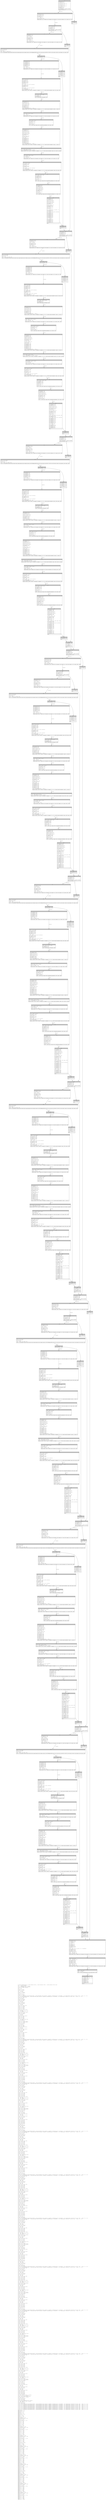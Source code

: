 digraph Mir_0_855 {
    graph [fontname="Courier, monospace"];
    node [fontname="Courier, monospace"];
    edge [fontname="Courier, monospace"];
    label=<fn U192::overflowing_mul(_1: math::decimal::U192, _2: math::decimal::U192) -&gt; (math::decimal::U192, bool)<br align="left"/>let _3: [u64; 6_usize];<br align="left"/>let _4: &amp;ReErased [u64; 3_usize];<br align="left"/>let _5: &amp;ReErased [u64; 3_usize];<br align="left"/>let mut _6: [u64; 6_usize];<br align="left"/>let _7: ();<br align="left"/>let _8: ();<br align="left"/>let mut _9: bool;<br align="left"/>let mut _10: u64;<br align="left"/>let _11: u64;<br align="left"/>let _12: usize;<br align="left"/>let mut _13: usize;<br align="left"/>let mut _14: bool;<br align="left"/>let _15: ();<br align="left"/>let mut _16: bool;<br align="left"/>let mut _17: bool;<br align="left"/>let mut _18: &amp;ReErased Closure(DefId(0:2682 ~ solend_sdk[296d]::math::decimal::{impl#22}::overflowing_mul::{closure#0}), [i8, Binder(extern &quot;RustCall&quot; fn((u64, u64)) -&gt; bool, []), ()]);<br align="left"/>let _19: Closure(DefId(0:2682 ~ solend_sdk[296d]::math::decimal::{impl#22}::overflowing_mul::{closure#0}), [i8, Binder(extern &quot;RustCall&quot; fn((u64, u64)) -&gt; bool, []), ()]);<br align="left"/>let mut _20: (u64, u64);<br align="left"/>let mut _21: u64;<br align="left"/>let _22: usize;<br align="left"/>let mut _23: usize;<br align="left"/>let mut _24: bool;<br align="left"/>let mut _25: u64;<br align="left"/>let _26: u64;<br align="left"/>let _27: usize;<br align="left"/>let mut _28: usize;<br align="left"/>let mut _29: bool;<br align="left"/>let _30: u64;<br align="left"/>let _31: u64;<br align="left"/>let mut _32: (u64, u64);<br align="left"/>let mut _33: u128;<br align="left"/>let mut _34: u128;<br align="left"/>let mut _35: u64;<br align="left"/>let mut _36: u128;<br align="left"/>let mut _37: u64;<br align="left"/>let mut _38: (u128, bool);<br align="left"/>let _39: bool;<br align="left"/>let _40: &amp;ReErased mut u64;<br align="left"/>let _41: usize;<br align="left"/>let mut _42: (usize, bool);<br align="left"/>let mut _43: usize;<br align="left"/>let mut _44: bool;<br align="left"/>let _45: u64;<br align="left"/>let _46: bool;<br align="left"/>let mut _47: (u64, bool);<br align="left"/>let mut _48: u64;<br align="left"/>let mut _49: u64;<br align="left"/>let mut _50: u64;<br align="left"/>let mut _51: u64;<br align="left"/>let _52: &amp;ReErased mut u64;<br align="left"/>let _53: usize;<br align="left"/>let mut _54: usize;<br align="left"/>let mut _55: (usize, bool);<br align="left"/>let mut _56: (usize, bool);<br align="left"/>let mut _57: usize;<br align="left"/>let mut _58: bool;<br align="left"/>let _59: u64;<br align="left"/>let mut _60: u64;<br align="left"/>let mut _61: u64;<br align="left"/>let mut _62: bool;<br align="left"/>let mut _63: (u64, bool);<br align="left"/>let _64: u64;<br align="left"/>let _65: bool;<br align="left"/>let mut _66: (u64, bool);<br align="left"/>let mut _67: u64;<br align="left"/>let mut _68: u64;<br align="left"/>let _69: u64;<br align="left"/>let _70: bool;<br align="left"/>let mut _71: (u64, bool);<br align="left"/>let mut _72: u64;<br align="left"/>let mut _73: u64;<br align="left"/>let mut _74: u64;<br align="left"/>let mut _75: bool;<br align="left"/>let mut _76: bool;<br align="left"/>let mut _77: bool;<br align="left"/>let _78: ();<br align="left"/>let mut _79: bool;<br align="left"/>let mut _80: bool;<br align="left"/>let mut _81: &amp;ReErased Closure(DefId(0:2684 ~ solend_sdk[296d]::math::decimal::{impl#22}::overflowing_mul::{closure#1}), [i8, Binder(extern &quot;RustCall&quot; fn((u64, u64)) -&gt; bool, []), ()]);<br align="left"/>let _82: Closure(DefId(0:2684 ~ solend_sdk[296d]::math::decimal::{impl#22}::overflowing_mul::{closure#1}), [i8, Binder(extern &quot;RustCall&quot; fn((u64, u64)) -&gt; bool, []), ()]);<br align="left"/>let mut _83: (u64, u64);<br align="left"/>let mut _84: u64;<br align="left"/>let _85: usize;<br align="left"/>let mut _86: usize;<br align="left"/>let mut _87: bool;<br align="left"/>let mut _88: u64;<br align="left"/>let _89: u64;<br align="left"/>let _90: usize;<br align="left"/>let mut _91: usize;<br align="left"/>let mut _92: bool;<br align="left"/>let _93: u64;<br align="left"/>let _94: u64;<br align="left"/>let mut _95: (u64, u64);<br align="left"/>let mut _96: u128;<br align="left"/>let mut _97: u128;<br align="left"/>let mut _98: u64;<br align="left"/>let mut _99: u128;<br align="left"/>let mut _100: u64;<br align="left"/>let mut _101: (u128, bool);<br align="left"/>let _102: bool;<br align="left"/>let _103: &amp;ReErased mut u64;<br align="left"/>let _104: usize;<br align="left"/>let mut _105: (usize, bool);<br align="left"/>let mut _106: usize;<br align="left"/>let mut _107: bool;<br align="left"/>let _108: u64;<br align="left"/>let _109: bool;<br align="left"/>let mut _110: (u64, bool);<br align="left"/>let mut _111: u64;<br align="left"/>let mut _112: u64;<br align="left"/>let mut _113: u64;<br align="left"/>let mut _114: u64;<br align="left"/>let _115: &amp;ReErased mut u64;<br align="left"/>let _116: usize;<br align="left"/>let mut _117: usize;<br align="left"/>let mut _118: (usize, bool);<br align="left"/>let mut _119: (usize, bool);<br align="left"/>let mut _120: usize;<br align="left"/>let mut _121: bool;<br align="left"/>let _122: u64;<br align="left"/>let mut _123: u64;<br align="left"/>let mut _124: u64;<br align="left"/>let mut _125: bool;<br align="left"/>let mut _126: (u64, bool);<br align="left"/>let _127: u64;<br align="left"/>let _128: bool;<br align="left"/>let mut _129: (u64, bool);<br align="left"/>let mut _130: u64;<br align="left"/>let mut _131: u64;<br align="left"/>let _132: u64;<br align="left"/>let _133: bool;<br align="left"/>let mut _134: (u64, bool);<br align="left"/>let mut _135: u64;<br align="left"/>let mut _136: u64;<br align="left"/>let mut _137: u64;<br align="left"/>let mut _138: bool;<br align="left"/>let mut _139: bool;<br align="left"/>let mut _140: bool;<br align="left"/>let _141: ();<br align="left"/>let mut _142: bool;<br align="left"/>let mut _143: bool;<br align="left"/>let mut _144: &amp;ReErased Closure(DefId(0:2686 ~ solend_sdk[296d]::math::decimal::{impl#22}::overflowing_mul::{closure#2}), [i8, Binder(extern &quot;RustCall&quot; fn((u64, u64)) -&gt; bool, []), ()]);<br align="left"/>let _145: Closure(DefId(0:2686 ~ solend_sdk[296d]::math::decimal::{impl#22}::overflowing_mul::{closure#2}), [i8, Binder(extern &quot;RustCall&quot; fn((u64, u64)) -&gt; bool, []), ()]);<br align="left"/>let mut _146: (u64, u64);<br align="left"/>let mut _147: u64;<br align="left"/>let _148: usize;<br align="left"/>let mut _149: usize;<br align="left"/>let mut _150: bool;<br align="left"/>let mut _151: u64;<br align="left"/>let _152: u64;<br align="left"/>let _153: usize;<br align="left"/>let mut _154: usize;<br align="left"/>let mut _155: bool;<br align="left"/>let _156: u64;<br align="left"/>let _157: u64;<br align="left"/>let mut _158: (u64, u64);<br align="left"/>let mut _159: u128;<br align="left"/>let mut _160: u128;<br align="left"/>let mut _161: u64;<br align="left"/>let mut _162: u128;<br align="left"/>let mut _163: u64;<br align="left"/>let mut _164: (u128, bool);<br align="left"/>let _165: bool;<br align="left"/>let _166: &amp;ReErased mut u64;<br align="left"/>let _167: usize;<br align="left"/>let mut _168: (usize, bool);<br align="left"/>let mut _169: usize;<br align="left"/>let mut _170: bool;<br align="left"/>let _171: u64;<br align="left"/>let _172: bool;<br align="left"/>let mut _173: (u64, bool);<br align="left"/>let mut _174: u64;<br align="left"/>let mut _175: u64;<br align="left"/>let mut _176: u64;<br align="left"/>let mut _177: u64;<br align="left"/>let _178: &amp;ReErased mut u64;<br align="left"/>let _179: usize;<br align="left"/>let mut _180: usize;<br align="left"/>let mut _181: (usize, bool);<br align="left"/>let mut _182: (usize, bool);<br align="left"/>let mut _183: usize;<br align="left"/>let mut _184: bool;<br align="left"/>let _185: u64;<br align="left"/>let mut _186: u64;<br align="left"/>let mut _187: u64;<br align="left"/>let mut _188: bool;<br align="left"/>let mut _189: (u64, bool);<br align="left"/>let _190: u64;<br align="left"/>let _191: bool;<br align="left"/>let mut _192: (u64, bool);<br align="left"/>let mut _193: u64;<br align="left"/>let mut _194: u64;<br align="left"/>let _195: u64;<br align="left"/>let _196: bool;<br align="left"/>let mut _197: (u64, bool);<br align="left"/>let mut _198: u64;<br align="left"/>let mut _199: u64;<br align="left"/>let mut _200: u64;<br align="left"/>let mut _201: bool;<br align="left"/>let mut _202: bool;<br align="left"/>let mut _203: bool;<br align="left"/>let _204: ();<br align="left"/>let mut _205: bool;<br align="left"/>let mut _206: u64;<br align="left"/>let _207: u64;<br align="left"/>let _208: usize;<br align="left"/>let mut _209: usize;<br align="left"/>let mut _210: bool;<br align="left"/>let _211: ();<br align="left"/>let mut _212: bool;<br align="left"/>let mut _213: bool;<br align="left"/>let mut _214: &amp;ReErased Closure(DefId(0:2688 ~ solend_sdk[296d]::math::decimal::{impl#22}::overflowing_mul::{closure#3}), [i8, Binder(extern &quot;RustCall&quot; fn((u64, u64)) -&gt; bool, []), ()]);<br align="left"/>let _215: Closure(DefId(0:2688 ~ solend_sdk[296d]::math::decimal::{impl#22}::overflowing_mul::{closure#3}), [i8, Binder(extern &quot;RustCall&quot; fn((u64, u64)) -&gt; bool, []), ()]);<br align="left"/>let mut _216: (u64, u64);<br align="left"/>let mut _217: u64;<br align="left"/>let _218: usize;<br align="left"/>let mut _219: usize;<br align="left"/>let mut _220: bool;<br align="left"/>let mut _221: u64;<br align="left"/>let _222: u64;<br align="left"/>let _223: usize;<br align="left"/>let mut _224: usize;<br align="left"/>let mut _225: bool;<br align="left"/>let _226: u64;<br align="left"/>let _227: u64;<br align="left"/>let mut _228: (u64, u64);<br align="left"/>let mut _229: u128;<br align="left"/>let mut _230: u128;<br align="left"/>let mut _231: u64;<br align="left"/>let mut _232: u128;<br align="left"/>let mut _233: u64;<br align="left"/>let mut _234: (u128, bool);<br align="left"/>let _235: bool;<br align="left"/>let _236: &amp;ReErased mut u64;<br align="left"/>let _237: usize;<br align="left"/>let mut _238: (usize, bool);<br align="left"/>let mut _239: usize;<br align="left"/>let mut _240: bool;<br align="left"/>let _241: u64;<br align="left"/>let _242: bool;<br align="left"/>let mut _243: (u64, bool);<br align="left"/>let mut _244: u64;<br align="left"/>let mut _245: u64;<br align="left"/>let mut _246: u64;<br align="left"/>let mut _247: u64;<br align="left"/>let _248: &amp;ReErased mut u64;<br align="left"/>let _249: usize;<br align="left"/>let mut _250: usize;<br align="left"/>let mut _251: (usize, bool);<br align="left"/>let mut _252: (usize, bool);<br align="left"/>let mut _253: usize;<br align="left"/>let mut _254: bool;<br align="left"/>let _255: u64;<br align="left"/>let mut _256: u64;<br align="left"/>let mut _257: u64;<br align="left"/>let mut _258: bool;<br align="left"/>let mut _259: (u64, bool);<br align="left"/>let _260: u64;<br align="left"/>let _261: bool;<br align="left"/>let mut _262: (u64, bool);<br align="left"/>let mut _263: u64;<br align="left"/>let mut _264: u64;<br align="left"/>let _265: u64;<br align="left"/>let _266: bool;<br align="left"/>let mut _267: (u64, bool);<br align="left"/>let mut _268: u64;<br align="left"/>let mut _269: u64;<br align="left"/>let mut _270: u64;<br align="left"/>let mut _271: bool;<br align="left"/>let mut _272: bool;<br align="left"/>let mut _273: bool;<br align="left"/>let _274: ();<br align="left"/>let mut _275: bool;<br align="left"/>let mut _276: bool;<br align="left"/>let mut _277: &amp;ReErased Closure(DefId(0:2690 ~ solend_sdk[296d]::math::decimal::{impl#22}::overflowing_mul::{closure#4}), [i8, Binder(extern &quot;RustCall&quot; fn((u64, u64)) -&gt; bool, []), ()]);<br align="left"/>let _278: Closure(DefId(0:2690 ~ solend_sdk[296d]::math::decimal::{impl#22}::overflowing_mul::{closure#4}), [i8, Binder(extern &quot;RustCall&quot; fn((u64, u64)) -&gt; bool, []), ()]);<br align="left"/>let mut _279: (u64, u64);<br align="left"/>let mut _280: u64;<br align="left"/>let _281: usize;<br align="left"/>let mut _282: usize;<br align="left"/>let mut _283: bool;<br align="left"/>let mut _284: u64;<br align="left"/>let _285: u64;<br align="left"/>let _286: usize;<br align="left"/>let mut _287: usize;<br align="left"/>let mut _288: bool;<br align="left"/>let _289: u64;<br align="left"/>let _290: u64;<br align="left"/>let mut _291: (u64, u64);<br align="left"/>let mut _292: u128;<br align="left"/>let mut _293: u128;<br align="left"/>let mut _294: u64;<br align="left"/>let mut _295: u128;<br align="left"/>let mut _296: u64;<br align="left"/>let mut _297: (u128, bool);<br align="left"/>let _298: bool;<br align="left"/>let _299: &amp;ReErased mut u64;<br align="left"/>let _300: usize;<br align="left"/>let mut _301: (usize, bool);<br align="left"/>let mut _302: usize;<br align="left"/>let mut _303: bool;<br align="left"/>let _304: u64;<br align="left"/>let _305: bool;<br align="left"/>let mut _306: (u64, bool);<br align="left"/>let mut _307: u64;<br align="left"/>let mut _308: u64;<br align="left"/>let mut _309: u64;<br align="left"/>let mut _310: u64;<br align="left"/>let _311: &amp;ReErased mut u64;<br align="left"/>let _312: usize;<br align="left"/>let mut _313: usize;<br align="left"/>let mut _314: (usize, bool);<br align="left"/>let mut _315: (usize, bool);<br align="left"/>let mut _316: usize;<br align="left"/>let mut _317: bool;<br align="left"/>let _318: u64;<br align="left"/>let mut _319: u64;<br align="left"/>let mut _320: u64;<br align="left"/>let mut _321: bool;<br align="left"/>let mut _322: (u64, bool);<br align="left"/>let _323: u64;<br align="left"/>let _324: bool;<br align="left"/>let mut _325: (u64, bool);<br align="left"/>let mut _326: u64;<br align="left"/>let mut _327: u64;<br align="left"/>let _328: u64;<br align="left"/>let _329: bool;<br align="left"/>let mut _330: (u64, bool);<br align="left"/>let mut _331: u64;<br align="left"/>let mut _332: u64;<br align="left"/>let mut _333: u64;<br align="left"/>let mut _334: bool;<br align="left"/>let mut _335: bool;<br align="left"/>let mut _336: bool;<br align="left"/>let _337: ();<br align="left"/>let mut _338: bool;<br align="left"/>let mut _339: bool;<br align="left"/>let mut _340: &amp;ReErased Closure(DefId(0:2692 ~ solend_sdk[296d]::math::decimal::{impl#22}::overflowing_mul::{closure#5}), [i8, Binder(extern &quot;RustCall&quot; fn((u64, u64)) -&gt; bool, []), ()]);<br align="left"/>let _341: Closure(DefId(0:2692 ~ solend_sdk[296d]::math::decimal::{impl#22}::overflowing_mul::{closure#5}), [i8, Binder(extern &quot;RustCall&quot; fn((u64, u64)) -&gt; bool, []), ()]);<br align="left"/>let mut _342: (u64, u64);<br align="left"/>let mut _343: u64;<br align="left"/>let _344: usize;<br align="left"/>let mut _345: usize;<br align="left"/>let mut _346: bool;<br align="left"/>let mut _347: u64;<br align="left"/>let _348: u64;<br align="left"/>let _349: usize;<br align="left"/>let mut _350: usize;<br align="left"/>let mut _351: bool;<br align="left"/>let _352: u64;<br align="left"/>let _353: u64;<br align="left"/>let mut _354: (u64, u64);<br align="left"/>let mut _355: u128;<br align="left"/>let mut _356: u128;<br align="left"/>let mut _357: u64;<br align="left"/>let mut _358: u128;<br align="left"/>let mut _359: u64;<br align="left"/>let mut _360: (u128, bool);<br align="left"/>let _361: bool;<br align="left"/>let _362: &amp;ReErased mut u64;<br align="left"/>let _363: usize;<br align="left"/>let mut _364: (usize, bool);<br align="left"/>let mut _365: usize;<br align="left"/>let mut _366: bool;<br align="left"/>let _367: u64;<br align="left"/>let _368: bool;<br align="left"/>let mut _369: (u64, bool);<br align="left"/>let mut _370: u64;<br align="left"/>let mut _371: u64;<br align="left"/>let mut _372: u64;<br align="left"/>let mut _373: u64;<br align="left"/>let _374: &amp;ReErased mut u64;<br align="left"/>let _375: usize;<br align="left"/>let mut _376: usize;<br align="left"/>let mut _377: (usize, bool);<br align="left"/>let mut _378: (usize, bool);<br align="left"/>let mut _379: usize;<br align="left"/>let mut _380: bool;<br align="left"/>let _381: u64;<br align="left"/>let mut _382: u64;<br align="left"/>let mut _383: u64;<br align="left"/>let mut _384: bool;<br align="left"/>let mut _385: (u64, bool);<br align="left"/>let _386: u64;<br align="left"/>let _387: bool;<br align="left"/>let mut _388: (u64, bool);<br align="left"/>let mut _389: u64;<br align="left"/>let mut _390: u64;<br align="left"/>let _391: u64;<br align="left"/>let _392: bool;<br align="left"/>let mut _393: (u64, bool);<br align="left"/>let mut _394: u64;<br align="left"/>let mut _395: u64;<br align="left"/>let mut _396: u64;<br align="left"/>let mut _397: bool;<br align="left"/>let mut _398: bool;<br align="left"/>let mut _399: bool;<br align="left"/>let _400: ();<br align="left"/>let mut _401: bool;<br align="left"/>let mut _402: u64;<br align="left"/>let _403: u64;<br align="left"/>let _404: usize;<br align="left"/>let mut _405: usize;<br align="left"/>let mut _406: bool;<br align="left"/>let _407: ();<br align="left"/>let mut _408: bool;<br align="left"/>let mut _409: bool;<br align="left"/>let mut _410: &amp;ReErased Closure(DefId(0:2694 ~ solend_sdk[296d]::math::decimal::{impl#22}::overflowing_mul::{closure#6}), [i8, Binder(extern &quot;RustCall&quot; fn((u64, u64)) -&gt; bool, []), ()]);<br align="left"/>let _411: Closure(DefId(0:2694 ~ solend_sdk[296d]::math::decimal::{impl#22}::overflowing_mul::{closure#6}), [i8, Binder(extern &quot;RustCall&quot; fn((u64, u64)) -&gt; bool, []), ()]);<br align="left"/>let mut _412: (u64, u64);<br align="left"/>let mut _413: u64;<br align="left"/>let _414: usize;<br align="left"/>let mut _415: usize;<br align="left"/>let mut _416: bool;<br align="left"/>let mut _417: u64;<br align="left"/>let _418: u64;<br align="left"/>let _419: usize;<br align="left"/>let mut _420: usize;<br align="left"/>let mut _421: bool;<br align="left"/>let _422: u64;<br align="left"/>let _423: u64;<br align="left"/>let mut _424: (u64, u64);<br align="left"/>let mut _425: u128;<br align="left"/>let mut _426: u128;<br align="left"/>let mut _427: u64;<br align="left"/>let mut _428: u128;<br align="left"/>let mut _429: u64;<br align="left"/>let mut _430: (u128, bool);<br align="left"/>let _431: bool;<br align="left"/>let _432: &amp;ReErased mut u64;<br align="left"/>let _433: usize;<br align="left"/>let mut _434: (usize, bool);<br align="left"/>let mut _435: usize;<br align="left"/>let mut _436: bool;<br align="left"/>let _437: u64;<br align="left"/>let _438: bool;<br align="left"/>let mut _439: (u64, bool);<br align="left"/>let mut _440: u64;<br align="left"/>let mut _441: u64;<br align="left"/>let mut _442: u64;<br align="left"/>let mut _443: u64;<br align="left"/>let _444: &amp;ReErased mut u64;<br align="left"/>let _445: usize;<br align="left"/>let mut _446: usize;<br align="left"/>let mut _447: (usize, bool);<br align="left"/>let mut _448: (usize, bool);<br align="left"/>let mut _449: usize;<br align="left"/>let mut _450: bool;<br align="left"/>let _451: u64;<br align="left"/>let mut _452: u64;<br align="left"/>let mut _453: u64;<br align="left"/>let mut _454: bool;<br align="left"/>let mut _455: (u64, bool);<br align="left"/>let _456: u64;<br align="left"/>let _457: bool;<br align="left"/>let mut _458: (u64, bool);<br align="left"/>let mut _459: u64;<br align="left"/>let mut _460: u64;<br align="left"/>let _461: u64;<br align="left"/>let _462: bool;<br align="left"/>let mut _463: (u64, bool);<br align="left"/>let mut _464: u64;<br align="left"/>let mut _465: u64;<br align="left"/>let mut _466: u64;<br align="left"/>let mut _467: bool;<br align="left"/>let mut _468: bool;<br align="left"/>let mut _469: bool;<br align="left"/>let _470: ();<br align="left"/>let mut _471: bool;<br align="left"/>let mut _472: bool;<br align="left"/>let mut _473: &amp;ReErased Closure(DefId(0:2696 ~ solend_sdk[296d]::math::decimal::{impl#22}::overflowing_mul::{closure#7}), [i8, Binder(extern &quot;RustCall&quot; fn((u64, u64)) -&gt; bool, []), ()]);<br align="left"/>let _474: Closure(DefId(0:2696 ~ solend_sdk[296d]::math::decimal::{impl#22}::overflowing_mul::{closure#7}), [i8, Binder(extern &quot;RustCall&quot; fn((u64, u64)) -&gt; bool, []), ()]);<br align="left"/>let mut _475: (u64, u64);<br align="left"/>let mut _476: u64;<br align="left"/>let _477: usize;<br align="left"/>let mut _478: usize;<br align="left"/>let mut _479: bool;<br align="left"/>let mut _480: u64;<br align="left"/>let _481: u64;<br align="left"/>let _482: usize;<br align="left"/>let mut _483: usize;<br align="left"/>let mut _484: bool;<br align="left"/>let _485: u64;<br align="left"/>let _486: u64;<br align="left"/>let mut _487: (u64, u64);<br align="left"/>let mut _488: u128;<br align="left"/>let mut _489: u128;<br align="left"/>let mut _490: u64;<br align="left"/>let mut _491: u128;<br align="left"/>let mut _492: u64;<br align="left"/>let mut _493: (u128, bool);<br align="left"/>let _494: bool;<br align="left"/>let _495: &amp;ReErased mut u64;<br align="left"/>let _496: usize;<br align="left"/>let mut _497: (usize, bool);<br align="left"/>let mut _498: usize;<br align="left"/>let mut _499: bool;<br align="left"/>let _500: u64;<br align="left"/>let _501: bool;<br align="left"/>let mut _502: (u64, bool);<br align="left"/>let mut _503: u64;<br align="left"/>let mut _504: u64;<br align="left"/>let mut _505: u64;<br align="left"/>let mut _506: u64;<br align="left"/>let _507: &amp;ReErased mut u64;<br align="left"/>let _508: usize;<br align="left"/>let mut _509: usize;<br align="left"/>let mut _510: (usize, bool);<br align="left"/>let mut _511: (usize, bool);<br align="left"/>let mut _512: usize;<br align="left"/>let mut _513: bool;<br align="left"/>let _514: u64;<br align="left"/>let mut _515: u64;<br align="left"/>let mut _516: u64;<br align="left"/>let mut _517: bool;<br align="left"/>let mut _518: (u64, bool);<br align="left"/>let _519: u64;<br align="left"/>let _520: bool;<br align="left"/>let mut _521: (u64, bool);<br align="left"/>let mut _522: u64;<br align="left"/>let mut _523: u64;<br align="left"/>let _524: u64;<br align="left"/>let _525: bool;<br align="left"/>let mut _526: (u64, bool);<br align="left"/>let mut _527: u64;<br align="left"/>let mut _528: u64;<br align="left"/>let mut _529: u64;<br align="left"/>let mut _530: bool;<br align="left"/>let mut _531: bool;<br align="left"/>let mut _532: bool;<br align="left"/>let _533: ();<br align="left"/>let mut _534: bool;<br align="left"/>let mut _535: bool;<br align="left"/>let mut _536: &amp;ReErased Closure(DefId(0:2698 ~ solend_sdk[296d]::math::decimal::{impl#22}::overflowing_mul::{closure#8}), [i8, Binder(extern &quot;RustCall&quot; fn((u64, u64)) -&gt; bool, []), ()]);<br align="left"/>let _537: Closure(DefId(0:2698 ~ solend_sdk[296d]::math::decimal::{impl#22}::overflowing_mul::{closure#8}), [i8, Binder(extern &quot;RustCall&quot; fn((u64, u64)) -&gt; bool, []), ()]);<br align="left"/>let mut _538: (u64, u64);<br align="left"/>let mut _539: u64;<br align="left"/>let _540: usize;<br align="left"/>let mut _541: usize;<br align="left"/>let mut _542: bool;<br align="left"/>let mut _543: u64;<br align="left"/>let _544: u64;<br align="left"/>let _545: usize;<br align="left"/>let mut _546: usize;<br align="left"/>let mut _547: bool;<br align="left"/>let _548: u64;<br align="left"/>let _549: u64;<br align="left"/>let mut _550: (u64, u64);<br align="left"/>let mut _551: u128;<br align="left"/>let mut _552: u128;<br align="left"/>let mut _553: u64;<br align="left"/>let mut _554: u128;<br align="left"/>let mut _555: u64;<br align="left"/>let mut _556: (u128, bool);<br align="left"/>let _557: bool;<br align="left"/>let _558: &amp;ReErased mut u64;<br align="left"/>let _559: usize;<br align="left"/>let mut _560: (usize, bool);<br align="left"/>let mut _561: usize;<br align="left"/>let mut _562: bool;<br align="left"/>let _563: u64;<br align="left"/>let _564: bool;<br align="left"/>let mut _565: (u64, bool);<br align="left"/>let mut _566: u64;<br align="left"/>let mut _567: u64;<br align="left"/>let mut _568: u64;<br align="left"/>let mut _569: u64;<br align="left"/>let _570: &amp;ReErased mut u64;<br align="left"/>let _571: usize;<br align="left"/>let mut _572: usize;<br align="left"/>let mut _573: (usize, bool);<br align="left"/>let mut _574: (usize, bool);<br align="left"/>let mut _575: usize;<br align="left"/>let mut _576: bool;<br align="left"/>let _577: u64;<br align="left"/>let mut _578: u64;<br align="left"/>let mut _579: u64;<br align="left"/>let mut _580: bool;<br align="left"/>let mut _581: (u64, bool);<br align="left"/>let _582: u64;<br align="left"/>let _583: bool;<br align="left"/>let mut _584: (u64, bool);<br align="left"/>let mut _585: u64;<br align="left"/>let mut _586: u64;<br align="left"/>let _587: u64;<br align="left"/>let _588: bool;<br align="left"/>let mut _589: (u64, bool);<br align="left"/>let mut _590: u64;<br align="left"/>let mut _591: u64;<br align="left"/>let mut _592: u64;<br align="left"/>let mut _593: bool;<br align="left"/>let mut _594: bool;<br align="left"/>let mut _595: bool;<br align="left"/>let _596: [[u64; 3_usize]; 2_usize];<br align="left"/>let mut _597: [u64; 6_usize];<br align="left"/>let mut _598: math::decimal::U192;<br align="left"/>let mut _599: [u64; 3_usize];<br align="left"/>let _600: usize;<br align="left"/>let mut _601: usize;<br align="left"/>let mut _602: bool;<br align="left"/>let mut _603: bool;<br align="left"/>let mut _604: &amp;ReErased [u64; 3_usize];<br align="left"/>let _605: &amp;ReErased [u64; 3_usize];<br align="left"/>let _606: usize;<br align="left"/>let mut _607: usize;<br align="left"/>let mut _608: bool;<br align="left"/>let mut _609: &amp;ReErased Closure(DefId(0:2698 ~ solend_sdk[296d]::math::decimal::{impl#22}::overflowing_mul::{closure#8}), [i8, Binder(extern &quot;RustCall&quot; fn((u64, u64)) -&gt; bool, []), ()]);<br align="left"/>let mut _610: &amp;ReErased Closure(DefId(0:2696 ~ solend_sdk[296d]::math::decimal::{impl#22}::overflowing_mul::{closure#7}), [i8, Binder(extern &quot;RustCall&quot; fn((u64, u64)) -&gt; bool, []), ()]);<br align="left"/>let mut _611: &amp;ReErased Closure(DefId(0:2694 ~ solend_sdk[296d]::math::decimal::{impl#22}::overflowing_mul::{closure#6}), [i8, Binder(extern &quot;RustCall&quot; fn((u64, u64)) -&gt; bool, []), ()]);<br align="left"/>let mut _612: &amp;ReErased Closure(DefId(0:2692 ~ solend_sdk[296d]::math::decimal::{impl#22}::overflowing_mul::{closure#5}), [i8, Binder(extern &quot;RustCall&quot; fn((u64, u64)) -&gt; bool, []), ()]);<br align="left"/>let mut _613: &amp;ReErased Closure(DefId(0:2690 ~ solend_sdk[296d]::math::decimal::{impl#22}::overflowing_mul::{closure#4}), [i8, Binder(extern &quot;RustCall&quot; fn((u64, u64)) -&gt; bool, []), ()]);<br align="left"/>let mut _614: &amp;ReErased Closure(DefId(0:2688 ~ solend_sdk[296d]::math::decimal::{impl#22}::overflowing_mul::{closure#3}), [i8, Binder(extern &quot;RustCall&quot; fn((u64, u64)) -&gt; bool, []), ()]);<br align="left"/>let mut _615: &amp;ReErased Closure(DefId(0:2686 ~ solend_sdk[296d]::math::decimal::{impl#22}::overflowing_mul::{closure#2}), [i8, Binder(extern &quot;RustCall&quot; fn((u64, u64)) -&gt; bool, []), ()]);<br align="left"/>let mut _616: &amp;ReErased Closure(DefId(0:2684 ~ solend_sdk[296d]::math::decimal::{impl#22}::overflowing_mul::{closure#1}), [i8, Binder(extern &quot;RustCall&quot; fn((u64, u64)) -&gt; bool, []), ()]);<br align="left"/>let mut _617: &amp;ReErased Closure(DefId(0:2682 ~ solend_sdk[296d]::math::decimal::{impl#22}::overflowing_mul::{closure#0}), [i8, Binder(extern &quot;RustCall&quot; fn((u64, u64)) -&gt; bool, []), ()]);<br align="left"/>debug self =&gt; _1;<br align="left"/>debug other =&gt; _2;<br align="left"/>debug ret =&gt; _3;<br align="left"/>debug me =&gt; _4;<br align="left"/>debug you =&gt; _5;<br align="left"/>debug ret =&gt; _6;<br align="left"/>debug carry =&gt; _10;<br align="left"/>debug b =&gt; _11;<br align="left"/>debug a =&gt; _26;<br align="left"/>debug hi =&gt; _30;<br align="left"/>debug low =&gt; _31;<br align="left"/>debug overflow =&gt; _39;<br align="left"/>debug existing_low =&gt; _40;<br align="left"/>debug low =&gt; _45;<br align="left"/>debug o =&gt; _46;<br align="left"/>debug existing_hi =&gt; _52;<br align="left"/>debug hi =&gt; _59;<br align="left"/>debug hi =&gt; _64;<br align="left"/>debug o0 =&gt; _65;<br align="left"/>debug hi =&gt; _69;<br align="left"/>debug o1 =&gt; _70;<br align="left"/>debug a =&gt; _89;<br align="left"/>debug hi =&gt; _93;<br align="left"/>debug low =&gt; _94;<br align="left"/>debug overflow =&gt; _102;<br align="left"/>debug existing_low =&gt; _103;<br align="left"/>debug low =&gt; _108;<br align="left"/>debug o =&gt; _109;<br align="left"/>debug existing_hi =&gt; _115;<br align="left"/>debug hi =&gt; _122;<br align="left"/>debug hi =&gt; _127;<br align="left"/>debug o0 =&gt; _128;<br align="left"/>debug hi =&gt; _132;<br align="left"/>debug o1 =&gt; _133;<br align="left"/>debug a =&gt; _152;<br align="left"/>debug hi =&gt; _156;<br align="left"/>debug low =&gt; _157;<br align="left"/>debug overflow =&gt; _165;<br align="left"/>debug existing_low =&gt; _166;<br align="left"/>debug low =&gt; _171;<br align="left"/>debug o =&gt; _172;<br align="left"/>debug existing_hi =&gt; _178;<br align="left"/>debug hi =&gt; _185;<br align="left"/>debug hi =&gt; _190;<br align="left"/>debug o0 =&gt; _191;<br align="left"/>debug hi =&gt; _195;<br align="left"/>debug o1 =&gt; _196;<br align="left"/>debug carry =&gt; _206;<br align="left"/>debug b =&gt; _207;<br align="left"/>debug a =&gt; _222;<br align="left"/>debug hi =&gt; _226;<br align="left"/>debug low =&gt; _227;<br align="left"/>debug overflow =&gt; _235;<br align="left"/>debug existing_low =&gt; _236;<br align="left"/>debug low =&gt; _241;<br align="left"/>debug o =&gt; _242;<br align="left"/>debug existing_hi =&gt; _248;<br align="left"/>debug hi =&gt; _255;<br align="left"/>debug hi =&gt; _260;<br align="left"/>debug o0 =&gt; _261;<br align="left"/>debug hi =&gt; _265;<br align="left"/>debug o1 =&gt; _266;<br align="left"/>debug a =&gt; _285;<br align="left"/>debug hi =&gt; _289;<br align="left"/>debug low =&gt; _290;<br align="left"/>debug overflow =&gt; _298;<br align="left"/>debug existing_low =&gt; _299;<br align="left"/>debug low =&gt; _304;<br align="left"/>debug o =&gt; _305;<br align="left"/>debug existing_hi =&gt; _311;<br align="left"/>debug hi =&gt; _318;<br align="left"/>debug hi =&gt; _323;<br align="left"/>debug o0 =&gt; _324;<br align="left"/>debug hi =&gt; _328;<br align="left"/>debug o1 =&gt; _329;<br align="left"/>debug a =&gt; _348;<br align="left"/>debug hi =&gt; _352;<br align="left"/>debug low =&gt; _353;<br align="left"/>debug overflow =&gt; _361;<br align="left"/>debug existing_low =&gt; _362;<br align="left"/>debug low =&gt; _367;<br align="left"/>debug o =&gt; _368;<br align="left"/>debug existing_hi =&gt; _374;<br align="left"/>debug hi =&gt; _381;<br align="left"/>debug hi =&gt; _386;<br align="left"/>debug o0 =&gt; _387;<br align="left"/>debug hi =&gt; _391;<br align="left"/>debug o1 =&gt; _392;<br align="left"/>debug carry =&gt; _402;<br align="left"/>debug b =&gt; _403;<br align="left"/>debug a =&gt; _418;<br align="left"/>debug hi =&gt; _422;<br align="left"/>debug low =&gt; _423;<br align="left"/>debug overflow =&gt; _431;<br align="left"/>debug existing_low =&gt; _432;<br align="left"/>debug low =&gt; _437;<br align="left"/>debug o =&gt; _438;<br align="left"/>debug existing_hi =&gt; _444;<br align="left"/>debug hi =&gt; _451;<br align="left"/>debug hi =&gt; _456;<br align="left"/>debug o0 =&gt; _457;<br align="left"/>debug hi =&gt; _461;<br align="left"/>debug o1 =&gt; _462;<br align="left"/>debug a =&gt; _481;<br align="left"/>debug hi =&gt; _485;<br align="left"/>debug low =&gt; _486;<br align="left"/>debug overflow =&gt; _494;<br align="left"/>debug existing_low =&gt; _495;<br align="left"/>debug low =&gt; _500;<br align="left"/>debug o =&gt; _501;<br align="left"/>debug existing_hi =&gt; _507;<br align="left"/>debug hi =&gt; _514;<br align="left"/>debug hi =&gt; _519;<br align="left"/>debug o0 =&gt; _520;<br align="left"/>debug hi =&gt; _524;<br align="left"/>debug o1 =&gt; _525;<br align="left"/>debug a =&gt; _544;<br align="left"/>debug hi =&gt; _548;<br align="left"/>debug low =&gt; _549;<br align="left"/>debug overflow =&gt; _557;<br align="left"/>debug existing_low =&gt; _558;<br align="left"/>debug low =&gt; _563;<br align="left"/>debug o =&gt; _564;<br align="left"/>debug existing_hi =&gt; _570;<br align="left"/>debug hi =&gt; _577;<br align="left"/>debug hi =&gt; _582;<br align="left"/>debug o0 =&gt; _583;<br align="left"/>debug hi =&gt; _587;<br align="left"/>debug o1 =&gt; _588;<br align="left"/>debug ret =&gt; _596;<br align="left"/>>;
    bb0__0_855 [shape="none", label=<<table border="0" cellborder="1" cellspacing="0"><tr><td bgcolor="gray" align="center" colspan="1">0</td></tr><tr><td align="left" balign="left">StorageLive(_3)<br/>StorageLive(_4)<br/>_4 = &amp;(_1.0: [u64; 3])<br/>StorageLive(_5)<br/>_5 = &amp;(_2.0: [u64; 3])<br/>StorageLive(_6)<br/>_6 = [const 0_u64; 6]<br/>StorageLive(_7)<br/>StorageLive(_8)<br/>StorageLive(_9)<br/>_9 = Ge(const _, const 0_usize)<br/></td></tr><tr><td align="left">switchInt(move _9)</td></tr></table>>];
    bb1__0_855 [shape="none", label=<<table border="0" cellborder="1" cellspacing="0"><tr><td bgcolor="gray" align="center" colspan="1">1</td></tr><tr><td align="left" balign="left">StorageLive(_10)<br/>_10 = const 0_u64<br/>StorageLive(_11)<br/>StorageLive(_12)<br/>_12 = const _<br/>_13 = Len((*_5))<br/>_14 = Lt(_12, _13)<br/></td></tr><tr><td align="left">assert(move _14, &quot;index out of bounds: the length is {} but the index is {}&quot;, move _13, _12)</td></tr></table>>];
    bb2__0_855 [shape="none", label=<<table border="0" cellborder="1" cellspacing="0"><tr><td bgcolor="gray" align="center" colspan="1">2</td></tr><tr><td align="left" balign="left">_11 = (*_5)[_12]<br/>StorageDead(_12)<br/>StorageLive(_15)<br/>StorageLive(_16)<br/>_16 = Ge(const _, const 0_usize)<br/></td></tr><tr><td align="left">switchInt(move _16)</td></tr></table>>];
    bb3__0_855 [shape="none", label=<<table border="0" cellborder="1" cellspacing="0"><tr><td bgcolor="gray" align="center" colspan="1">3</td></tr><tr><td align="left" balign="left">StorageLive(_17)<br/>StorageLive(_18)<br/>_617 = const _<br/>_18 = &amp;(*_617)<br/>StorageLive(_20)<br/>StorageLive(_21)<br/>StorageLive(_22)<br/>_22 = const _<br/>_23 = Len((*_4))<br/>_24 = Lt(_22, _23)<br/></td></tr><tr><td align="left">assert(move _24, &quot;index out of bounds: the length is {} but the index is {}&quot;, move _23, _22)</td></tr></table>>];
    bb4__0_855 [shape="none", label=<<table border="0" cellborder="1" cellspacing="0"><tr><td bgcolor="gray" align="center" colspan="1">4</td></tr><tr><td align="left" balign="left">_21 = (*_4)[_22]<br/>StorageLive(_25)<br/>_25 = _10<br/>_20 = (move _21, move _25)<br/></td></tr><tr><td align="left">_17 = &lt;{closure@C:\Users\Yellow Letter HQ\.cargo\registry\src\index.crates.io-6f17d22bba15001f\uint-0.9.1\src\uint.rs:270:67: 270:73} as Fn&lt;(u64, u64)&gt;&gt;::call(move _18, move _20)</td></tr></table>>];
    bb5__0_855 [shape="none", label=<<table border="0" cellborder="1" cellspacing="0"><tr><td bgcolor="gray" align="center" colspan="1">5</td></tr><tr><td align="left">switchInt(move _17)</td></tr></table>>];
    bb6__0_855 [shape="none", label=<<table border="0" cellborder="1" cellspacing="0"><tr><td bgcolor="gray" align="center" colspan="1">6</td></tr><tr><td align="left" balign="left">StorageDead(_25)<br/>StorageDead(_22)<br/>StorageDead(_21)<br/>StorageDead(_20)<br/>StorageDead(_18)<br/>StorageLive(_26)<br/>StorageLive(_27)<br/>_27 = const _<br/>_28 = Len((*_4))<br/>_29 = Lt(_27, _28)<br/></td></tr><tr><td align="left">assert(move _29, &quot;index out of bounds: the length is {} but the index is {}&quot;, move _28, _27)</td></tr></table>>];
    bb7__0_855 [shape="none", label=<<table border="0" cellborder="1" cellspacing="0"><tr><td bgcolor="gray" align="center" colspan="1">7</td></tr><tr><td align="left" balign="left">_26 = (*_4)[_27]<br/>StorageDead(_27)<br/>StorageLive(_32)<br/>StorageLive(_33)<br/>StorageLive(_34)<br/>StorageLive(_35)<br/>_35 = _26<br/>_34 = move _35 as u128 (IntToInt)<br/>StorageDead(_35)<br/>StorageLive(_36)<br/>StorageLive(_37)<br/>_37 = _11<br/>_36 = move _37 as u128 (IntToInt)<br/>StorageDead(_37)<br/>_38 = CheckedMul(_34, _36)<br/></td></tr><tr><td align="left">assert(!move (_38.1: bool), &quot;attempt to compute `{} * {}`, which would overflow&quot;, move _34, move _36)</td></tr></table>>];
    bb8__0_855 [shape="none", label=<<table border="0" cellborder="1" cellspacing="0"><tr><td bgcolor="gray" align="center" colspan="1">8</td></tr><tr><td align="left" balign="left">_33 = move (_38.0: u128)<br/>StorageDead(_36)<br/>StorageDead(_34)<br/></td></tr><tr><td align="left">_32 = U192::split_u128(move _33)</td></tr></table>>];
    bb9__0_855 [shape="none", label=<<table border="0" cellborder="1" cellspacing="0"><tr><td bgcolor="gray" align="center" colspan="1">9</td></tr><tr><td align="left" balign="left">StorageDead(_33)<br/>StorageLive(_30)<br/>_30 = (_32.0: u64)<br/>StorageLive(_31)<br/>_31 = (_32.1: u64)<br/>StorageDead(_32)<br/>StorageLive(_39)<br/>StorageLive(_40)<br/>StorageLive(_41)<br/>_42 = CheckedAdd(const _, const _)<br/></td></tr><tr><td align="left">assert(!move (_42.1: bool), &quot;attempt to compute `{} + {}`, which would overflow&quot;, const _, const _)</td></tr></table>>];
    bb10__0_855 [shape="none", label=<<table border="0" cellborder="1" cellspacing="0"><tr><td bgcolor="gray" align="center" colspan="1">10</td></tr><tr><td align="left" balign="left">_41 = move (_42.0: usize)<br/>_43 = Len(_6)<br/>_44 = Lt(_41, _43)<br/></td></tr><tr><td align="left">assert(move _44, &quot;index out of bounds: the length is {} but the index is {}&quot;, move _43, _41)</td></tr></table>>];
    bb11__0_855 [shape="none", label=<<table border="0" cellborder="1" cellspacing="0"><tr><td bgcolor="gray" align="center" colspan="1">11</td></tr><tr><td align="left" balign="left">_40 = &amp;mut _6[_41]<br/>StorageLive(_47)<br/>StorageLive(_48)<br/>_48 = _31<br/>StorageLive(_49)<br/>_49 = (*_40)<br/></td></tr><tr><td align="left">_47 = core::num::&lt;impl u64&gt;::overflowing_add(move _48, move _49)</td></tr></table>>];
    bb12__0_855 [shape="none", label=<<table border="0" cellborder="1" cellspacing="0"><tr><td bgcolor="gray" align="center" colspan="1">12</td></tr><tr><td align="left" balign="left">StorageDead(_49)<br/>StorageDead(_48)<br/>StorageLive(_45)<br/>_45 = (_47.0: u64)<br/>StorageLive(_46)<br/>_46 = (_47.1: bool)<br/>StorageDead(_47)<br/>StorageLive(_50)<br/>_50 = _45<br/>(*_40) = move _50<br/>StorageDead(_50)<br/>_39 = _46<br/>StorageDead(_46)<br/>StorageDead(_45)<br/>StorageDead(_41)<br/>StorageDead(_40)<br/>StorageLive(_51)<br/>StorageLive(_52)<br/>StorageLive(_53)<br/>StorageLive(_54)<br/>_55 = CheckedAdd(const _, const _)<br/></td></tr><tr><td align="left">assert(!move (_55.1: bool), &quot;attempt to compute `{} + {}`, which would overflow&quot;, const _, const _)</td></tr></table>>];
    bb13__0_855 [shape="none", label=<<table border="0" cellborder="1" cellspacing="0"><tr><td bgcolor="gray" align="center" colspan="1">13</td></tr><tr><td align="left" balign="left">_54 = move (_55.0: usize)<br/>_56 = CheckedAdd(_54, const 1_usize)<br/></td></tr><tr><td align="left">assert(!move (_56.1: bool), &quot;attempt to compute `{} + {}`, which would overflow&quot;, move _54, const 1_usize)</td></tr></table>>];
    bb14__0_855 [shape="none", label=<<table border="0" cellborder="1" cellspacing="0"><tr><td bgcolor="gray" align="center" colspan="1">14</td></tr><tr><td align="left" balign="left">_53 = move (_56.0: usize)<br/>StorageDead(_54)<br/>_57 = Len(_6)<br/>_58 = Lt(_53, _57)<br/></td></tr><tr><td align="left">assert(move _58, &quot;index out of bounds: the length is {} but the index is {}&quot;, move _57, _53)</td></tr></table>>];
    bb15__0_855 [shape="none", label=<<table border="0" cellborder="1" cellspacing="0"><tr><td bgcolor="gray" align="center" colspan="1">15</td></tr><tr><td align="left" balign="left">_52 = &amp;mut _6[_53]<br/>StorageLive(_59)<br/>StorageLive(_60)<br/>_60 = _30<br/>StorageLive(_61)<br/>StorageLive(_62)<br/>_62 = _39<br/>_61 = move _62 as u64 (IntToInt)<br/>StorageDead(_62)<br/>_63 = CheckedAdd(_60, _61)<br/></td></tr><tr><td align="left">assert(!move (_63.1: bool), &quot;attempt to compute `{} + {}`, which would overflow&quot;, move _60, move _61)</td></tr></table>>];
    bb16__0_855 [shape="none", label=<<table border="0" cellborder="1" cellspacing="0"><tr><td bgcolor="gray" align="center" colspan="1">16</td></tr><tr><td align="left" balign="left">_59 = move (_63.0: u64)<br/>StorageDead(_61)<br/>StorageDead(_60)<br/>StorageLive(_66)<br/>StorageLive(_67)<br/>_67 = _59<br/>StorageLive(_68)<br/>_68 = _10<br/></td></tr><tr><td align="left">_66 = core::num::&lt;impl u64&gt;::overflowing_add(move _67, move _68)</td></tr></table>>];
    bb17__0_855 [shape="none", label=<<table border="0" cellborder="1" cellspacing="0"><tr><td bgcolor="gray" align="center" colspan="1">17</td></tr><tr><td align="left" balign="left">StorageDead(_68)<br/>StorageDead(_67)<br/>StorageLive(_64)<br/>_64 = (_66.0: u64)<br/>StorageLive(_65)<br/>_65 = (_66.1: bool)<br/>StorageDead(_66)<br/>StorageLive(_71)<br/>StorageLive(_72)<br/>_72 = _64<br/>StorageLive(_73)<br/>_73 = (*_52)<br/></td></tr><tr><td align="left">_71 = core::num::&lt;impl u64&gt;::overflowing_add(move _72, move _73)</td></tr></table>>];
    bb18__0_855 [shape="none", label=<<table border="0" cellborder="1" cellspacing="0"><tr><td bgcolor="gray" align="center" colspan="1">18</td></tr><tr><td align="left" balign="left">StorageDead(_73)<br/>StorageDead(_72)<br/>StorageLive(_69)<br/>_69 = (_71.0: u64)<br/>StorageLive(_70)<br/>_70 = (_71.1: bool)<br/>StorageDead(_71)<br/>StorageLive(_74)<br/>_74 = _69<br/>(*_52) = move _74<br/>StorageDead(_74)<br/>StorageLive(_75)<br/>StorageLive(_76)<br/>_76 = _65<br/>StorageLive(_77)<br/>_77 = _70<br/>_75 = BitOr(move _76, move _77)<br/>StorageDead(_77)<br/>StorageDead(_76)<br/>_51 = move _75 as u64 (IntToInt)<br/>StorageDead(_75)<br/>StorageDead(_70)<br/>StorageDead(_69)<br/>StorageDead(_65)<br/>StorageDead(_64)<br/>StorageDead(_59)<br/>StorageDead(_53)<br/>StorageDead(_52)<br/>_10 = move _51<br/>_15 = const ()<br/>StorageDead(_51)<br/>StorageDead(_39)<br/>StorageDead(_31)<br/>StorageDead(_30)<br/>StorageDead(_26)<br/></td></tr><tr><td align="left">goto</td></tr></table>>];
    bb19__0_855 [shape="none", label=<<table border="0" cellborder="1" cellspacing="0"><tr><td bgcolor="gray" align="center" colspan="1">19</td></tr><tr><td align="left" balign="left">StorageDead(_25)<br/>StorageDead(_22)<br/>StorageDead(_21)<br/>StorageDead(_20)<br/>StorageDead(_18)<br/>_15 = const ()<br/></td></tr><tr><td align="left">goto</td></tr></table>>];
    bb20__0_855 [shape="none", label=<<table border="0" cellborder="1" cellspacing="0"><tr><td bgcolor="gray" align="center" colspan="1">20</td></tr><tr><td align="left" balign="left">StorageDead(_17)<br/></td></tr><tr><td align="left">goto</td></tr></table>>];
    bb21__0_855 [shape="none", label=<<table border="0" cellborder="1" cellspacing="0"><tr><td bgcolor="gray" align="center" colspan="1">21</td></tr><tr><td align="left" balign="left">_15 = const ()<br/></td></tr><tr><td align="left">goto</td></tr></table>>];
    bb22__0_855 [shape="none", label=<<table border="0" cellborder="1" cellspacing="0"><tr><td bgcolor="gray" align="center" colspan="1">22</td></tr><tr><td align="left" balign="left">StorageDead(_16)<br/>StorageDead(_15)<br/>StorageLive(_78)<br/>StorageLive(_79)<br/>_79 = Ge(const _, const 0_usize)<br/></td></tr><tr><td align="left">switchInt(move _79)</td></tr></table>>];
    bb23__0_855 [shape="none", label=<<table border="0" cellborder="1" cellspacing="0"><tr><td bgcolor="gray" align="center" colspan="1">23</td></tr><tr><td align="left" balign="left">StorageLive(_80)<br/>StorageLive(_81)<br/>_616 = const _<br/>_81 = &amp;(*_616)<br/>StorageLive(_83)<br/>StorageLive(_84)<br/>StorageLive(_85)<br/>_85 = const _<br/>_86 = Len((*_4))<br/>_87 = Lt(_85, _86)<br/></td></tr><tr><td align="left">assert(move _87, &quot;index out of bounds: the length is {} but the index is {}&quot;, move _86, _85)</td></tr></table>>];
    bb24__0_855 [shape="none", label=<<table border="0" cellborder="1" cellspacing="0"><tr><td bgcolor="gray" align="center" colspan="1">24</td></tr><tr><td align="left" balign="left">_84 = (*_4)[_85]<br/>StorageLive(_88)<br/>_88 = _10<br/>_83 = (move _84, move _88)<br/></td></tr><tr><td align="left">_80 = &lt;{closure@C:\Users\Yellow Letter HQ\.cargo\registry\src\index.crates.io-6f17d22bba15001f\uint-0.9.1\src\uint.rs:270:67: 270:73} as Fn&lt;(u64, u64)&gt;&gt;::call(move _81, move _83)</td></tr></table>>];
    bb25__0_855 [shape="none", label=<<table border="0" cellborder="1" cellspacing="0"><tr><td bgcolor="gray" align="center" colspan="1">25</td></tr><tr><td align="left">switchInt(move _80)</td></tr></table>>];
    bb26__0_855 [shape="none", label=<<table border="0" cellborder="1" cellspacing="0"><tr><td bgcolor="gray" align="center" colspan="1">26</td></tr><tr><td align="left" balign="left">StorageDead(_88)<br/>StorageDead(_85)<br/>StorageDead(_84)<br/>StorageDead(_83)<br/>StorageDead(_81)<br/>StorageLive(_89)<br/>StorageLive(_90)<br/>_90 = const _<br/>_91 = Len((*_4))<br/>_92 = Lt(_90, _91)<br/></td></tr><tr><td align="left">assert(move _92, &quot;index out of bounds: the length is {} but the index is {}&quot;, move _91, _90)</td></tr></table>>];
    bb27__0_855 [shape="none", label=<<table border="0" cellborder="1" cellspacing="0"><tr><td bgcolor="gray" align="center" colspan="1">27</td></tr><tr><td align="left" balign="left">_89 = (*_4)[_90]<br/>StorageDead(_90)<br/>StorageLive(_95)<br/>StorageLive(_96)<br/>StorageLive(_97)<br/>StorageLive(_98)<br/>_98 = _89<br/>_97 = move _98 as u128 (IntToInt)<br/>StorageDead(_98)<br/>StorageLive(_99)<br/>StorageLive(_100)<br/>_100 = _11<br/>_99 = move _100 as u128 (IntToInt)<br/>StorageDead(_100)<br/>_101 = CheckedMul(_97, _99)<br/></td></tr><tr><td align="left">assert(!move (_101.1: bool), &quot;attempt to compute `{} * {}`, which would overflow&quot;, move _97, move _99)</td></tr></table>>];
    bb28__0_855 [shape="none", label=<<table border="0" cellborder="1" cellspacing="0"><tr><td bgcolor="gray" align="center" colspan="1">28</td></tr><tr><td align="left" balign="left">_96 = move (_101.0: u128)<br/>StorageDead(_99)<br/>StorageDead(_97)<br/></td></tr><tr><td align="left">_95 = U192::split_u128(move _96)</td></tr></table>>];
    bb29__0_855 [shape="none", label=<<table border="0" cellborder="1" cellspacing="0"><tr><td bgcolor="gray" align="center" colspan="1">29</td></tr><tr><td align="left" balign="left">StorageDead(_96)<br/>StorageLive(_93)<br/>_93 = (_95.0: u64)<br/>StorageLive(_94)<br/>_94 = (_95.1: u64)<br/>StorageDead(_95)<br/>StorageLive(_102)<br/>StorageLive(_103)<br/>StorageLive(_104)<br/>_105 = CheckedAdd(const _, const _)<br/></td></tr><tr><td align="left">assert(!move (_105.1: bool), &quot;attempt to compute `{} + {}`, which would overflow&quot;, const _, const _)</td></tr></table>>];
    bb30__0_855 [shape="none", label=<<table border="0" cellborder="1" cellspacing="0"><tr><td bgcolor="gray" align="center" colspan="1">30</td></tr><tr><td align="left" balign="left">_104 = move (_105.0: usize)<br/>_106 = Len(_6)<br/>_107 = Lt(_104, _106)<br/></td></tr><tr><td align="left">assert(move _107, &quot;index out of bounds: the length is {} but the index is {}&quot;, move _106, _104)</td></tr></table>>];
    bb31__0_855 [shape="none", label=<<table border="0" cellborder="1" cellspacing="0"><tr><td bgcolor="gray" align="center" colspan="1">31</td></tr><tr><td align="left" balign="left">_103 = &amp;mut _6[_104]<br/>StorageLive(_110)<br/>StorageLive(_111)<br/>_111 = _94<br/>StorageLive(_112)<br/>_112 = (*_103)<br/></td></tr><tr><td align="left">_110 = core::num::&lt;impl u64&gt;::overflowing_add(move _111, move _112)</td></tr></table>>];
    bb32__0_855 [shape="none", label=<<table border="0" cellborder="1" cellspacing="0"><tr><td bgcolor="gray" align="center" colspan="1">32</td></tr><tr><td align="left" balign="left">StorageDead(_112)<br/>StorageDead(_111)<br/>StorageLive(_108)<br/>_108 = (_110.0: u64)<br/>StorageLive(_109)<br/>_109 = (_110.1: bool)<br/>StorageDead(_110)<br/>StorageLive(_113)<br/>_113 = _108<br/>(*_103) = move _113<br/>StorageDead(_113)<br/>_102 = _109<br/>StorageDead(_109)<br/>StorageDead(_108)<br/>StorageDead(_104)<br/>StorageDead(_103)<br/>StorageLive(_114)<br/>StorageLive(_115)<br/>StorageLive(_116)<br/>StorageLive(_117)<br/>_118 = CheckedAdd(const _, const _)<br/></td></tr><tr><td align="left">assert(!move (_118.1: bool), &quot;attempt to compute `{} + {}`, which would overflow&quot;, const _, const _)</td></tr></table>>];
    bb33__0_855 [shape="none", label=<<table border="0" cellborder="1" cellspacing="0"><tr><td bgcolor="gray" align="center" colspan="1">33</td></tr><tr><td align="left" balign="left">_117 = move (_118.0: usize)<br/>_119 = CheckedAdd(_117, const 1_usize)<br/></td></tr><tr><td align="left">assert(!move (_119.1: bool), &quot;attempt to compute `{} + {}`, which would overflow&quot;, move _117, const 1_usize)</td></tr></table>>];
    bb34__0_855 [shape="none", label=<<table border="0" cellborder="1" cellspacing="0"><tr><td bgcolor="gray" align="center" colspan="1">34</td></tr><tr><td align="left" balign="left">_116 = move (_119.0: usize)<br/>StorageDead(_117)<br/>_120 = Len(_6)<br/>_121 = Lt(_116, _120)<br/></td></tr><tr><td align="left">assert(move _121, &quot;index out of bounds: the length is {} but the index is {}&quot;, move _120, _116)</td></tr></table>>];
    bb35__0_855 [shape="none", label=<<table border="0" cellborder="1" cellspacing="0"><tr><td bgcolor="gray" align="center" colspan="1">35</td></tr><tr><td align="left" balign="left">_115 = &amp;mut _6[_116]<br/>StorageLive(_122)<br/>StorageLive(_123)<br/>_123 = _93<br/>StorageLive(_124)<br/>StorageLive(_125)<br/>_125 = _102<br/>_124 = move _125 as u64 (IntToInt)<br/>StorageDead(_125)<br/>_126 = CheckedAdd(_123, _124)<br/></td></tr><tr><td align="left">assert(!move (_126.1: bool), &quot;attempt to compute `{} + {}`, which would overflow&quot;, move _123, move _124)</td></tr></table>>];
    bb36__0_855 [shape="none", label=<<table border="0" cellborder="1" cellspacing="0"><tr><td bgcolor="gray" align="center" colspan="1">36</td></tr><tr><td align="left" balign="left">_122 = move (_126.0: u64)<br/>StorageDead(_124)<br/>StorageDead(_123)<br/>StorageLive(_129)<br/>StorageLive(_130)<br/>_130 = _122<br/>StorageLive(_131)<br/>_131 = _10<br/></td></tr><tr><td align="left">_129 = core::num::&lt;impl u64&gt;::overflowing_add(move _130, move _131)</td></tr></table>>];
    bb37__0_855 [shape="none", label=<<table border="0" cellborder="1" cellspacing="0"><tr><td bgcolor="gray" align="center" colspan="1">37</td></tr><tr><td align="left" balign="left">StorageDead(_131)<br/>StorageDead(_130)<br/>StorageLive(_127)<br/>_127 = (_129.0: u64)<br/>StorageLive(_128)<br/>_128 = (_129.1: bool)<br/>StorageDead(_129)<br/>StorageLive(_134)<br/>StorageLive(_135)<br/>_135 = _127<br/>StorageLive(_136)<br/>_136 = (*_115)<br/></td></tr><tr><td align="left">_134 = core::num::&lt;impl u64&gt;::overflowing_add(move _135, move _136)</td></tr></table>>];
    bb38__0_855 [shape="none", label=<<table border="0" cellborder="1" cellspacing="0"><tr><td bgcolor="gray" align="center" colspan="1">38</td></tr><tr><td align="left" balign="left">StorageDead(_136)<br/>StorageDead(_135)<br/>StorageLive(_132)<br/>_132 = (_134.0: u64)<br/>StorageLive(_133)<br/>_133 = (_134.1: bool)<br/>StorageDead(_134)<br/>StorageLive(_137)<br/>_137 = _132<br/>(*_115) = move _137<br/>StorageDead(_137)<br/>StorageLive(_138)<br/>StorageLive(_139)<br/>_139 = _128<br/>StorageLive(_140)<br/>_140 = _133<br/>_138 = BitOr(move _139, move _140)<br/>StorageDead(_140)<br/>StorageDead(_139)<br/>_114 = move _138 as u64 (IntToInt)<br/>StorageDead(_138)<br/>StorageDead(_133)<br/>StorageDead(_132)<br/>StorageDead(_128)<br/>StorageDead(_127)<br/>StorageDead(_122)<br/>StorageDead(_116)<br/>StorageDead(_115)<br/>_10 = move _114<br/>_78 = const ()<br/>StorageDead(_114)<br/>StorageDead(_102)<br/>StorageDead(_94)<br/>StorageDead(_93)<br/>StorageDead(_89)<br/></td></tr><tr><td align="left">goto</td></tr></table>>];
    bb39__0_855 [shape="none", label=<<table border="0" cellborder="1" cellspacing="0"><tr><td bgcolor="gray" align="center" colspan="1">39</td></tr><tr><td align="left" balign="left">StorageDead(_88)<br/>StorageDead(_85)<br/>StorageDead(_84)<br/>StorageDead(_83)<br/>StorageDead(_81)<br/>_78 = const ()<br/></td></tr><tr><td align="left">goto</td></tr></table>>];
    bb40__0_855 [shape="none", label=<<table border="0" cellborder="1" cellspacing="0"><tr><td bgcolor="gray" align="center" colspan="1">40</td></tr><tr><td align="left" balign="left">StorageDead(_80)<br/></td></tr><tr><td align="left">goto</td></tr></table>>];
    bb41__0_855 [shape="none", label=<<table border="0" cellborder="1" cellspacing="0"><tr><td bgcolor="gray" align="center" colspan="1">41</td></tr><tr><td align="left" balign="left">_78 = const ()<br/></td></tr><tr><td align="left">goto</td></tr></table>>];
    bb42__0_855 [shape="none", label=<<table border="0" cellborder="1" cellspacing="0"><tr><td bgcolor="gray" align="center" colspan="1">42</td></tr><tr><td align="left" balign="left">StorageDead(_79)<br/>StorageDead(_78)<br/>StorageLive(_141)<br/>StorageLive(_142)<br/>_142 = Ge(const _, const 0_usize)<br/></td></tr><tr><td align="left">switchInt(move _142)</td></tr></table>>];
    bb43__0_855 [shape="none", label=<<table border="0" cellborder="1" cellspacing="0"><tr><td bgcolor="gray" align="center" colspan="1">43</td></tr><tr><td align="left" balign="left">StorageLive(_143)<br/>StorageLive(_144)<br/>_615 = const _<br/>_144 = &amp;(*_615)<br/>StorageLive(_146)<br/>StorageLive(_147)<br/>StorageLive(_148)<br/>_148 = const _<br/>_149 = Len((*_4))<br/>_150 = Lt(_148, _149)<br/></td></tr><tr><td align="left">assert(move _150, &quot;index out of bounds: the length is {} but the index is {}&quot;, move _149, _148)</td></tr></table>>];
    bb44__0_855 [shape="none", label=<<table border="0" cellborder="1" cellspacing="0"><tr><td bgcolor="gray" align="center" colspan="1">44</td></tr><tr><td align="left" balign="left">_147 = (*_4)[_148]<br/>StorageLive(_151)<br/>_151 = _10<br/>_146 = (move _147, move _151)<br/></td></tr><tr><td align="left">_143 = &lt;{closure@C:\Users\Yellow Letter HQ\.cargo\registry\src\index.crates.io-6f17d22bba15001f\uint-0.9.1\src\uint.rs:270:67: 270:73} as Fn&lt;(u64, u64)&gt;&gt;::call(move _144, move _146)</td></tr></table>>];
    bb45__0_855 [shape="none", label=<<table border="0" cellborder="1" cellspacing="0"><tr><td bgcolor="gray" align="center" colspan="1">45</td></tr><tr><td align="left">switchInt(move _143)</td></tr></table>>];
    bb46__0_855 [shape="none", label=<<table border="0" cellborder="1" cellspacing="0"><tr><td bgcolor="gray" align="center" colspan="1">46</td></tr><tr><td align="left" balign="left">StorageDead(_151)<br/>StorageDead(_148)<br/>StorageDead(_147)<br/>StorageDead(_146)<br/>StorageDead(_144)<br/>StorageLive(_152)<br/>StorageLive(_153)<br/>_153 = const _<br/>_154 = Len((*_4))<br/>_155 = Lt(_153, _154)<br/></td></tr><tr><td align="left">assert(move _155, &quot;index out of bounds: the length is {} but the index is {}&quot;, move _154, _153)</td></tr></table>>];
    bb47__0_855 [shape="none", label=<<table border="0" cellborder="1" cellspacing="0"><tr><td bgcolor="gray" align="center" colspan="1">47</td></tr><tr><td align="left" balign="left">_152 = (*_4)[_153]<br/>StorageDead(_153)<br/>StorageLive(_158)<br/>StorageLive(_159)<br/>StorageLive(_160)<br/>StorageLive(_161)<br/>_161 = _152<br/>_160 = move _161 as u128 (IntToInt)<br/>StorageDead(_161)<br/>StorageLive(_162)<br/>StorageLive(_163)<br/>_163 = _11<br/>_162 = move _163 as u128 (IntToInt)<br/>StorageDead(_163)<br/>_164 = CheckedMul(_160, _162)<br/></td></tr><tr><td align="left">assert(!move (_164.1: bool), &quot;attempt to compute `{} * {}`, which would overflow&quot;, move _160, move _162)</td></tr></table>>];
    bb48__0_855 [shape="none", label=<<table border="0" cellborder="1" cellspacing="0"><tr><td bgcolor="gray" align="center" colspan="1">48</td></tr><tr><td align="left" balign="left">_159 = move (_164.0: u128)<br/>StorageDead(_162)<br/>StorageDead(_160)<br/></td></tr><tr><td align="left">_158 = U192::split_u128(move _159)</td></tr></table>>];
    bb49__0_855 [shape="none", label=<<table border="0" cellborder="1" cellspacing="0"><tr><td bgcolor="gray" align="center" colspan="1">49</td></tr><tr><td align="left" balign="left">StorageDead(_159)<br/>StorageLive(_156)<br/>_156 = (_158.0: u64)<br/>StorageLive(_157)<br/>_157 = (_158.1: u64)<br/>StorageDead(_158)<br/>StorageLive(_165)<br/>StorageLive(_166)<br/>StorageLive(_167)<br/>_168 = CheckedAdd(const _, const _)<br/></td></tr><tr><td align="left">assert(!move (_168.1: bool), &quot;attempt to compute `{} + {}`, which would overflow&quot;, const _, const _)</td></tr></table>>];
    bb50__0_855 [shape="none", label=<<table border="0" cellborder="1" cellspacing="0"><tr><td bgcolor="gray" align="center" colspan="1">50</td></tr><tr><td align="left" balign="left">_167 = move (_168.0: usize)<br/>_169 = Len(_6)<br/>_170 = Lt(_167, _169)<br/></td></tr><tr><td align="left">assert(move _170, &quot;index out of bounds: the length is {} but the index is {}&quot;, move _169, _167)</td></tr></table>>];
    bb51__0_855 [shape="none", label=<<table border="0" cellborder="1" cellspacing="0"><tr><td bgcolor="gray" align="center" colspan="1">51</td></tr><tr><td align="left" balign="left">_166 = &amp;mut _6[_167]<br/>StorageLive(_173)<br/>StorageLive(_174)<br/>_174 = _157<br/>StorageLive(_175)<br/>_175 = (*_166)<br/></td></tr><tr><td align="left">_173 = core::num::&lt;impl u64&gt;::overflowing_add(move _174, move _175)</td></tr></table>>];
    bb52__0_855 [shape="none", label=<<table border="0" cellborder="1" cellspacing="0"><tr><td bgcolor="gray" align="center" colspan="1">52</td></tr><tr><td align="left" balign="left">StorageDead(_175)<br/>StorageDead(_174)<br/>StorageLive(_171)<br/>_171 = (_173.0: u64)<br/>StorageLive(_172)<br/>_172 = (_173.1: bool)<br/>StorageDead(_173)<br/>StorageLive(_176)<br/>_176 = _171<br/>(*_166) = move _176<br/>StorageDead(_176)<br/>_165 = _172<br/>StorageDead(_172)<br/>StorageDead(_171)<br/>StorageDead(_167)<br/>StorageDead(_166)<br/>StorageLive(_177)<br/>StorageLive(_178)<br/>StorageLive(_179)<br/>StorageLive(_180)<br/>_181 = CheckedAdd(const _, const _)<br/></td></tr><tr><td align="left">assert(!move (_181.1: bool), &quot;attempt to compute `{} + {}`, which would overflow&quot;, const _, const _)</td></tr></table>>];
    bb53__0_855 [shape="none", label=<<table border="0" cellborder="1" cellspacing="0"><tr><td bgcolor="gray" align="center" colspan="1">53</td></tr><tr><td align="left" balign="left">_180 = move (_181.0: usize)<br/>_182 = CheckedAdd(_180, const 1_usize)<br/></td></tr><tr><td align="left">assert(!move (_182.1: bool), &quot;attempt to compute `{} + {}`, which would overflow&quot;, move _180, const 1_usize)</td></tr></table>>];
    bb54__0_855 [shape="none", label=<<table border="0" cellborder="1" cellspacing="0"><tr><td bgcolor="gray" align="center" colspan="1">54</td></tr><tr><td align="left" balign="left">_179 = move (_182.0: usize)<br/>StorageDead(_180)<br/>_183 = Len(_6)<br/>_184 = Lt(_179, _183)<br/></td></tr><tr><td align="left">assert(move _184, &quot;index out of bounds: the length is {} but the index is {}&quot;, move _183, _179)</td></tr></table>>];
    bb55__0_855 [shape="none", label=<<table border="0" cellborder="1" cellspacing="0"><tr><td bgcolor="gray" align="center" colspan="1">55</td></tr><tr><td align="left" balign="left">_178 = &amp;mut _6[_179]<br/>StorageLive(_185)<br/>StorageLive(_186)<br/>_186 = _156<br/>StorageLive(_187)<br/>StorageLive(_188)<br/>_188 = _165<br/>_187 = move _188 as u64 (IntToInt)<br/>StorageDead(_188)<br/>_189 = CheckedAdd(_186, _187)<br/></td></tr><tr><td align="left">assert(!move (_189.1: bool), &quot;attempt to compute `{} + {}`, which would overflow&quot;, move _186, move _187)</td></tr></table>>];
    bb56__0_855 [shape="none", label=<<table border="0" cellborder="1" cellspacing="0"><tr><td bgcolor="gray" align="center" colspan="1">56</td></tr><tr><td align="left" balign="left">_185 = move (_189.0: u64)<br/>StorageDead(_187)<br/>StorageDead(_186)<br/>StorageLive(_192)<br/>StorageLive(_193)<br/>_193 = _185<br/>StorageLive(_194)<br/>_194 = _10<br/></td></tr><tr><td align="left">_192 = core::num::&lt;impl u64&gt;::overflowing_add(move _193, move _194)</td></tr></table>>];
    bb57__0_855 [shape="none", label=<<table border="0" cellborder="1" cellspacing="0"><tr><td bgcolor="gray" align="center" colspan="1">57</td></tr><tr><td align="left" balign="left">StorageDead(_194)<br/>StorageDead(_193)<br/>StorageLive(_190)<br/>_190 = (_192.0: u64)<br/>StorageLive(_191)<br/>_191 = (_192.1: bool)<br/>StorageDead(_192)<br/>StorageLive(_197)<br/>StorageLive(_198)<br/>_198 = _190<br/>StorageLive(_199)<br/>_199 = (*_178)<br/></td></tr><tr><td align="left">_197 = core::num::&lt;impl u64&gt;::overflowing_add(move _198, move _199)</td></tr></table>>];
    bb58__0_855 [shape="none", label=<<table border="0" cellborder="1" cellspacing="0"><tr><td bgcolor="gray" align="center" colspan="1">58</td></tr><tr><td align="left" balign="left">StorageDead(_199)<br/>StorageDead(_198)<br/>StorageLive(_195)<br/>_195 = (_197.0: u64)<br/>StorageLive(_196)<br/>_196 = (_197.1: bool)<br/>StorageDead(_197)<br/>StorageLive(_200)<br/>_200 = _195<br/>(*_178) = move _200<br/>StorageDead(_200)<br/>StorageLive(_201)<br/>StorageLive(_202)<br/>_202 = _191<br/>StorageLive(_203)<br/>_203 = _196<br/>_201 = BitOr(move _202, move _203)<br/>StorageDead(_203)<br/>StorageDead(_202)<br/>_177 = move _201 as u64 (IntToInt)<br/>StorageDead(_201)<br/>StorageDead(_196)<br/>StorageDead(_195)<br/>StorageDead(_191)<br/>StorageDead(_190)<br/>StorageDead(_185)<br/>StorageDead(_179)<br/>StorageDead(_178)<br/>_10 = move _177<br/>_141 = const ()<br/>StorageDead(_177)<br/>StorageDead(_165)<br/>StorageDead(_157)<br/>StorageDead(_156)<br/>StorageDead(_152)<br/></td></tr><tr><td align="left">goto</td></tr></table>>];
    bb59__0_855 [shape="none", label=<<table border="0" cellborder="1" cellspacing="0"><tr><td bgcolor="gray" align="center" colspan="1">59</td></tr><tr><td align="left" balign="left">StorageDead(_151)<br/>StorageDead(_148)<br/>StorageDead(_147)<br/>StorageDead(_146)<br/>StorageDead(_144)<br/>_141 = const ()<br/></td></tr><tr><td align="left">goto</td></tr></table>>];
    bb60__0_855 [shape="none", label=<<table border="0" cellborder="1" cellspacing="0"><tr><td bgcolor="gray" align="center" colspan="1">60</td></tr><tr><td align="left" balign="left">StorageDead(_143)<br/></td></tr><tr><td align="left">goto</td></tr></table>>];
    bb61__0_855 [shape="none", label=<<table border="0" cellborder="1" cellspacing="0"><tr><td bgcolor="gray" align="center" colspan="1">61</td></tr><tr><td align="left" balign="left">_141 = const ()<br/></td></tr><tr><td align="left">goto</td></tr></table>>];
    bb62__0_855 [shape="none", label=<<table border="0" cellborder="1" cellspacing="0"><tr><td bgcolor="gray" align="center" colspan="1">62</td></tr><tr><td align="left" balign="left">StorageDead(_142)<br/>StorageDead(_141)<br/>_8 = const ()<br/>StorageDead(_11)<br/>StorageDead(_10)<br/></td></tr><tr><td align="left">goto</td></tr></table>>];
    bb63__0_855 [shape="none", label=<<table border="0" cellborder="1" cellspacing="0"><tr><td bgcolor="gray" align="center" colspan="1">63</td></tr><tr><td align="left" balign="left">_8 = const ()<br/></td></tr><tr><td align="left">goto</td></tr></table>>];
    bb64__0_855 [shape="none", label=<<table border="0" cellborder="1" cellspacing="0"><tr><td bgcolor="gray" align="center" colspan="1">64</td></tr><tr><td align="left" balign="left">StorageDead(_9)<br/>StorageDead(_8)<br/>StorageLive(_204)<br/>StorageLive(_205)<br/>_205 = Ge(const _, const 0_usize)<br/></td></tr><tr><td align="left">switchInt(move _205)</td></tr></table>>];
    bb65__0_855 [shape="none", label=<<table border="0" cellborder="1" cellspacing="0"><tr><td bgcolor="gray" align="center" colspan="1">65</td></tr><tr><td align="left" balign="left">StorageLive(_206)<br/>_206 = const 0_u64<br/>StorageLive(_207)<br/>StorageLive(_208)<br/>_208 = const _<br/>_209 = Len((*_5))<br/>_210 = Lt(_208, _209)<br/></td></tr><tr><td align="left">assert(move _210, &quot;index out of bounds: the length is {} but the index is {}&quot;, move _209, _208)</td></tr></table>>];
    bb66__0_855 [shape="none", label=<<table border="0" cellborder="1" cellspacing="0"><tr><td bgcolor="gray" align="center" colspan="1">66</td></tr><tr><td align="left" balign="left">_207 = (*_5)[_208]<br/>StorageDead(_208)<br/>StorageLive(_211)<br/>StorageLive(_212)<br/>_212 = Ge(const _, const 0_usize)<br/></td></tr><tr><td align="left">switchInt(move _212)</td></tr></table>>];
    bb67__0_855 [shape="none", label=<<table border="0" cellborder="1" cellspacing="0"><tr><td bgcolor="gray" align="center" colspan="1">67</td></tr><tr><td align="left" balign="left">StorageLive(_213)<br/>StorageLive(_214)<br/>_614 = const _<br/>_214 = &amp;(*_614)<br/>StorageLive(_216)<br/>StorageLive(_217)<br/>StorageLive(_218)<br/>_218 = const _<br/>_219 = Len((*_4))<br/>_220 = Lt(_218, _219)<br/></td></tr><tr><td align="left">assert(move _220, &quot;index out of bounds: the length is {} but the index is {}&quot;, move _219, _218)</td></tr></table>>];
    bb68__0_855 [shape="none", label=<<table border="0" cellborder="1" cellspacing="0"><tr><td bgcolor="gray" align="center" colspan="1">68</td></tr><tr><td align="left" balign="left">_217 = (*_4)[_218]<br/>StorageLive(_221)<br/>_221 = _206<br/>_216 = (move _217, move _221)<br/></td></tr><tr><td align="left">_213 = &lt;{closure@C:\Users\Yellow Letter HQ\.cargo\registry\src\index.crates.io-6f17d22bba15001f\uint-0.9.1\src\uint.rs:270:67: 270:73} as Fn&lt;(u64, u64)&gt;&gt;::call(move _214, move _216)</td></tr></table>>];
    bb69__0_855 [shape="none", label=<<table border="0" cellborder="1" cellspacing="0"><tr><td bgcolor="gray" align="center" colspan="1">69</td></tr><tr><td align="left">switchInt(move _213)</td></tr></table>>];
    bb70__0_855 [shape="none", label=<<table border="0" cellborder="1" cellspacing="0"><tr><td bgcolor="gray" align="center" colspan="1">70</td></tr><tr><td align="left" balign="left">StorageDead(_221)<br/>StorageDead(_218)<br/>StorageDead(_217)<br/>StorageDead(_216)<br/>StorageDead(_214)<br/>StorageLive(_222)<br/>StorageLive(_223)<br/>_223 = const _<br/>_224 = Len((*_4))<br/>_225 = Lt(_223, _224)<br/></td></tr><tr><td align="left">assert(move _225, &quot;index out of bounds: the length is {} but the index is {}&quot;, move _224, _223)</td></tr></table>>];
    bb71__0_855 [shape="none", label=<<table border="0" cellborder="1" cellspacing="0"><tr><td bgcolor="gray" align="center" colspan="1">71</td></tr><tr><td align="left" balign="left">_222 = (*_4)[_223]<br/>StorageDead(_223)<br/>StorageLive(_228)<br/>StorageLive(_229)<br/>StorageLive(_230)<br/>StorageLive(_231)<br/>_231 = _222<br/>_230 = move _231 as u128 (IntToInt)<br/>StorageDead(_231)<br/>StorageLive(_232)<br/>StorageLive(_233)<br/>_233 = _207<br/>_232 = move _233 as u128 (IntToInt)<br/>StorageDead(_233)<br/>_234 = CheckedMul(_230, _232)<br/></td></tr><tr><td align="left">assert(!move (_234.1: bool), &quot;attempt to compute `{} * {}`, which would overflow&quot;, move _230, move _232)</td></tr></table>>];
    bb72__0_855 [shape="none", label=<<table border="0" cellborder="1" cellspacing="0"><tr><td bgcolor="gray" align="center" colspan="1">72</td></tr><tr><td align="left" balign="left">_229 = move (_234.0: u128)<br/>StorageDead(_232)<br/>StorageDead(_230)<br/></td></tr><tr><td align="left">_228 = U192::split_u128(move _229)</td></tr></table>>];
    bb73__0_855 [shape="none", label=<<table border="0" cellborder="1" cellspacing="0"><tr><td bgcolor="gray" align="center" colspan="1">73</td></tr><tr><td align="left" balign="left">StorageDead(_229)<br/>StorageLive(_226)<br/>_226 = (_228.0: u64)<br/>StorageLive(_227)<br/>_227 = (_228.1: u64)<br/>StorageDead(_228)<br/>StorageLive(_235)<br/>StorageLive(_236)<br/>StorageLive(_237)<br/>_238 = CheckedAdd(const _, const _)<br/></td></tr><tr><td align="left">assert(!move (_238.1: bool), &quot;attempt to compute `{} + {}`, which would overflow&quot;, const _, const _)</td></tr></table>>];
    bb74__0_855 [shape="none", label=<<table border="0" cellborder="1" cellspacing="0"><tr><td bgcolor="gray" align="center" colspan="1">74</td></tr><tr><td align="left" balign="left">_237 = move (_238.0: usize)<br/>_239 = Len(_6)<br/>_240 = Lt(_237, _239)<br/></td></tr><tr><td align="left">assert(move _240, &quot;index out of bounds: the length is {} but the index is {}&quot;, move _239, _237)</td></tr></table>>];
    bb75__0_855 [shape="none", label=<<table border="0" cellborder="1" cellspacing="0"><tr><td bgcolor="gray" align="center" colspan="1">75</td></tr><tr><td align="left" balign="left">_236 = &amp;mut _6[_237]<br/>StorageLive(_243)<br/>StorageLive(_244)<br/>_244 = _227<br/>StorageLive(_245)<br/>_245 = (*_236)<br/></td></tr><tr><td align="left">_243 = core::num::&lt;impl u64&gt;::overflowing_add(move _244, move _245)</td></tr></table>>];
    bb76__0_855 [shape="none", label=<<table border="0" cellborder="1" cellspacing="0"><tr><td bgcolor="gray" align="center" colspan="1">76</td></tr><tr><td align="left" balign="left">StorageDead(_245)<br/>StorageDead(_244)<br/>StorageLive(_241)<br/>_241 = (_243.0: u64)<br/>StorageLive(_242)<br/>_242 = (_243.1: bool)<br/>StorageDead(_243)<br/>StorageLive(_246)<br/>_246 = _241<br/>(*_236) = move _246<br/>StorageDead(_246)<br/>_235 = _242<br/>StorageDead(_242)<br/>StorageDead(_241)<br/>StorageDead(_237)<br/>StorageDead(_236)<br/>StorageLive(_247)<br/>StorageLive(_248)<br/>StorageLive(_249)<br/>StorageLive(_250)<br/>_251 = CheckedAdd(const _, const _)<br/></td></tr><tr><td align="left">assert(!move (_251.1: bool), &quot;attempt to compute `{} + {}`, which would overflow&quot;, const _, const _)</td></tr></table>>];
    bb77__0_855 [shape="none", label=<<table border="0" cellborder="1" cellspacing="0"><tr><td bgcolor="gray" align="center" colspan="1">77</td></tr><tr><td align="left" balign="left">_250 = move (_251.0: usize)<br/>_252 = CheckedAdd(_250, const 1_usize)<br/></td></tr><tr><td align="left">assert(!move (_252.1: bool), &quot;attempt to compute `{} + {}`, which would overflow&quot;, move _250, const 1_usize)</td></tr></table>>];
    bb78__0_855 [shape="none", label=<<table border="0" cellborder="1" cellspacing="0"><tr><td bgcolor="gray" align="center" colspan="1">78</td></tr><tr><td align="left" balign="left">_249 = move (_252.0: usize)<br/>StorageDead(_250)<br/>_253 = Len(_6)<br/>_254 = Lt(_249, _253)<br/></td></tr><tr><td align="left">assert(move _254, &quot;index out of bounds: the length is {} but the index is {}&quot;, move _253, _249)</td></tr></table>>];
    bb79__0_855 [shape="none", label=<<table border="0" cellborder="1" cellspacing="0"><tr><td bgcolor="gray" align="center" colspan="1">79</td></tr><tr><td align="left" balign="left">_248 = &amp;mut _6[_249]<br/>StorageLive(_255)<br/>StorageLive(_256)<br/>_256 = _226<br/>StorageLive(_257)<br/>StorageLive(_258)<br/>_258 = _235<br/>_257 = move _258 as u64 (IntToInt)<br/>StorageDead(_258)<br/>_259 = CheckedAdd(_256, _257)<br/></td></tr><tr><td align="left">assert(!move (_259.1: bool), &quot;attempt to compute `{} + {}`, which would overflow&quot;, move _256, move _257)</td></tr></table>>];
    bb80__0_855 [shape="none", label=<<table border="0" cellborder="1" cellspacing="0"><tr><td bgcolor="gray" align="center" colspan="1">80</td></tr><tr><td align="left" balign="left">_255 = move (_259.0: u64)<br/>StorageDead(_257)<br/>StorageDead(_256)<br/>StorageLive(_262)<br/>StorageLive(_263)<br/>_263 = _255<br/>StorageLive(_264)<br/>_264 = _206<br/></td></tr><tr><td align="left">_262 = core::num::&lt;impl u64&gt;::overflowing_add(move _263, move _264)</td></tr></table>>];
    bb81__0_855 [shape="none", label=<<table border="0" cellborder="1" cellspacing="0"><tr><td bgcolor="gray" align="center" colspan="1">81</td></tr><tr><td align="left" balign="left">StorageDead(_264)<br/>StorageDead(_263)<br/>StorageLive(_260)<br/>_260 = (_262.0: u64)<br/>StorageLive(_261)<br/>_261 = (_262.1: bool)<br/>StorageDead(_262)<br/>StorageLive(_267)<br/>StorageLive(_268)<br/>_268 = _260<br/>StorageLive(_269)<br/>_269 = (*_248)<br/></td></tr><tr><td align="left">_267 = core::num::&lt;impl u64&gt;::overflowing_add(move _268, move _269)</td></tr></table>>];
    bb82__0_855 [shape="none", label=<<table border="0" cellborder="1" cellspacing="0"><tr><td bgcolor="gray" align="center" colspan="1">82</td></tr><tr><td align="left" balign="left">StorageDead(_269)<br/>StorageDead(_268)<br/>StorageLive(_265)<br/>_265 = (_267.0: u64)<br/>StorageLive(_266)<br/>_266 = (_267.1: bool)<br/>StorageDead(_267)<br/>StorageLive(_270)<br/>_270 = _265<br/>(*_248) = move _270<br/>StorageDead(_270)<br/>StorageLive(_271)<br/>StorageLive(_272)<br/>_272 = _261<br/>StorageLive(_273)<br/>_273 = _266<br/>_271 = BitOr(move _272, move _273)<br/>StorageDead(_273)<br/>StorageDead(_272)<br/>_247 = move _271 as u64 (IntToInt)<br/>StorageDead(_271)<br/>StorageDead(_266)<br/>StorageDead(_265)<br/>StorageDead(_261)<br/>StorageDead(_260)<br/>StorageDead(_255)<br/>StorageDead(_249)<br/>StorageDead(_248)<br/>_206 = move _247<br/>_211 = const ()<br/>StorageDead(_247)<br/>StorageDead(_235)<br/>StorageDead(_227)<br/>StorageDead(_226)<br/>StorageDead(_222)<br/></td></tr><tr><td align="left">goto</td></tr></table>>];
    bb83__0_855 [shape="none", label=<<table border="0" cellborder="1" cellspacing="0"><tr><td bgcolor="gray" align="center" colspan="1">83</td></tr><tr><td align="left" balign="left">StorageDead(_221)<br/>StorageDead(_218)<br/>StorageDead(_217)<br/>StorageDead(_216)<br/>StorageDead(_214)<br/>_211 = const ()<br/></td></tr><tr><td align="left">goto</td></tr></table>>];
    bb84__0_855 [shape="none", label=<<table border="0" cellborder="1" cellspacing="0"><tr><td bgcolor="gray" align="center" colspan="1">84</td></tr><tr><td align="left" balign="left">StorageDead(_213)<br/></td></tr><tr><td align="left">goto</td></tr></table>>];
    bb85__0_855 [shape="none", label=<<table border="0" cellborder="1" cellspacing="0"><tr><td bgcolor="gray" align="center" colspan="1">85</td></tr><tr><td align="left" balign="left">_211 = const ()<br/></td></tr><tr><td align="left">goto</td></tr></table>>];
    bb86__0_855 [shape="none", label=<<table border="0" cellborder="1" cellspacing="0"><tr><td bgcolor="gray" align="center" colspan="1">86</td></tr><tr><td align="left" balign="left">StorageDead(_212)<br/>StorageDead(_211)<br/>StorageLive(_274)<br/>StorageLive(_275)<br/>_275 = Ge(const _, const 0_usize)<br/></td></tr><tr><td align="left">switchInt(move _275)</td></tr></table>>];
    bb87__0_855 [shape="none", label=<<table border="0" cellborder="1" cellspacing="0"><tr><td bgcolor="gray" align="center" colspan="1">87</td></tr><tr><td align="left" balign="left">StorageLive(_276)<br/>StorageLive(_277)<br/>_613 = const _<br/>_277 = &amp;(*_613)<br/>StorageLive(_279)<br/>StorageLive(_280)<br/>StorageLive(_281)<br/>_281 = const _<br/>_282 = Len((*_4))<br/>_283 = Lt(_281, _282)<br/></td></tr><tr><td align="left">assert(move _283, &quot;index out of bounds: the length is {} but the index is {}&quot;, move _282, _281)</td></tr></table>>];
    bb88__0_855 [shape="none", label=<<table border="0" cellborder="1" cellspacing="0"><tr><td bgcolor="gray" align="center" colspan="1">88</td></tr><tr><td align="left" balign="left">_280 = (*_4)[_281]<br/>StorageLive(_284)<br/>_284 = _206<br/>_279 = (move _280, move _284)<br/></td></tr><tr><td align="left">_276 = &lt;{closure@C:\Users\Yellow Letter HQ\.cargo\registry\src\index.crates.io-6f17d22bba15001f\uint-0.9.1\src\uint.rs:270:67: 270:73} as Fn&lt;(u64, u64)&gt;&gt;::call(move _277, move _279)</td></tr></table>>];
    bb89__0_855 [shape="none", label=<<table border="0" cellborder="1" cellspacing="0"><tr><td bgcolor="gray" align="center" colspan="1">89</td></tr><tr><td align="left">switchInt(move _276)</td></tr></table>>];
    bb90__0_855 [shape="none", label=<<table border="0" cellborder="1" cellspacing="0"><tr><td bgcolor="gray" align="center" colspan="1">90</td></tr><tr><td align="left" balign="left">StorageDead(_284)<br/>StorageDead(_281)<br/>StorageDead(_280)<br/>StorageDead(_279)<br/>StorageDead(_277)<br/>StorageLive(_285)<br/>StorageLive(_286)<br/>_286 = const _<br/>_287 = Len((*_4))<br/>_288 = Lt(_286, _287)<br/></td></tr><tr><td align="left">assert(move _288, &quot;index out of bounds: the length is {} but the index is {}&quot;, move _287, _286)</td></tr></table>>];
    bb91__0_855 [shape="none", label=<<table border="0" cellborder="1" cellspacing="0"><tr><td bgcolor="gray" align="center" colspan="1">91</td></tr><tr><td align="left" balign="left">_285 = (*_4)[_286]<br/>StorageDead(_286)<br/>StorageLive(_291)<br/>StorageLive(_292)<br/>StorageLive(_293)<br/>StorageLive(_294)<br/>_294 = _285<br/>_293 = move _294 as u128 (IntToInt)<br/>StorageDead(_294)<br/>StorageLive(_295)<br/>StorageLive(_296)<br/>_296 = _207<br/>_295 = move _296 as u128 (IntToInt)<br/>StorageDead(_296)<br/>_297 = CheckedMul(_293, _295)<br/></td></tr><tr><td align="left">assert(!move (_297.1: bool), &quot;attempt to compute `{} * {}`, which would overflow&quot;, move _293, move _295)</td></tr></table>>];
    bb92__0_855 [shape="none", label=<<table border="0" cellborder="1" cellspacing="0"><tr><td bgcolor="gray" align="center" colspan="1">92</td></tr><tr><td align="left" balign="left">_292 = move (_297.0: u128)<br/>StorageDead(_295)<br/>StorageDead(_293)<br/></td></tr><tr><td align="left">_291 = U192::split_u128(move _292)</td></tr></table>>];
    bb93__0_855 [shape="none", label=<<table border="0" cellborder="1" cellspacing="0"><tr><td bgcolor="gray" align="center" colspan="1">93</td></tr><tr><td align="left" balign="left">StorageDead(_292)<br/>StorageLive(_289)<br/>_289 = (_291.0: u64)<br/>StorageLive(_290)<br/>_290 = (_291.1: u64)<br/>StorageDead(_291)<br/>StorageLive(_298)<br/>StorageLive(_299)<br/>StorageLive(_300)<br/>_301 = CheckedAdd(const _, const _)<br/></td></tr><tr><td align="left">assert(!move (_301.1: bool), &quot;attempt to compute `{} + {}`, which would overflow&quot;, const _, const _)</td></tr></table>>];
    bb94__0_855 [shape="none", label=<<table border="0" cellborder="1" cellspacing="0"><tr><td bgcolor="gray" align="center" colspan="1">94</td></tr><tr><td align="left" balign="left">_300 = move (_301.0: usize)<br/>_302 = Len(_6)<br/>_303 = Lt(_300, _302)<br/></td></tr><tr><td align="left">assert(move _303, &quot;index out of bounds: the length is {} but the index is {}&quot;, move _302, _300)</td></tr></table>>];
    bb95__0_855 [shape="none", label=<<table border="0" cellborder="1" cellspacing="0"><tr><td bgcolor="gray" align="center" colspan="1">95</td></tr><tr><td align="left" balign="left">_299 = &amp;mut _6[_300]<br/>StorageLive(_306)<br/>StorageLive(_307)<br/>_307 = _290<br/>StorageLive(_308)<br/>_308 = (*_299)<br/></td></tr><tr><td align="left">_306 = core::num::&lt;impl u64&gt;::overflowing_add(move _307, move _308)</td></tr></table>>];
    bb96__0_855 [shape="none", label=<<table border="0" cellborder="1" cellspacing="0"><tr><td bgcolor="gray" align="center" colspan="1">96</td></tr><tr><td align="left" balign="left">StorageDead(_308)<br/>StorageDead(_307)<br/>StorageLive(_304)<br/>_304 = (_306.0: u64)<br/>StorageLive(_305)<br/>_305 = (_306.1: bool)<br/>StorageDead(_306)<br/>StorageLive(_309)<br/>_309 = _304<br/>(*_299) = move _309<br/>StorageDead(_309)<br/>_298 = _305<br/>StorageDead(_305)<br/>StorageDead(_304)<br/>StorageDead(_300)<br/>StorageDead(_299)<br/>StorageLive(_310)<br/>StorageLive(_311)<br/>StorageLive(_312)<br/>StorageLive(_313)<br/>_314 = CheckedAdd(const _, const _)<br/></td></tr><tr><td align="left">assert(!move (_314.1: bool), &quot;attempt to compute `{} + {}`, which would overflow&quot;, const _, const _)</td></tr></table>>];
    bb97__0_855 [shape="none", label=<<table border="0" cellborder="1" cellspacing="0"><tr><td bgcolor="gray" align="center" colspan="1">97</td></tr><tr><td align="left" balign="left">_313 = move (_314.0: usize)<br/>_315 = CheckedAdd(_313, const 1_usize)<br/></td></tr><tr><td align="left">assert(!move (_315.1: bool), &quot;attempt to compute `{} + {}`, which would overflow&quot;, move _313, const 1_usize)</td></tr></table>>];
    bb98__0_855 [shape="none", label=<<table border="0" cellborder="1" cellspacing="0"><tr><td bgcolor="gray" align="center" colspan="1">98</td></tr><tr><td align="left" balign="left">_312 = move (_315.0: usize)<br/>StorageDead(_313)<br/>_316 = Len(_6)<br/>_317 = Lt(_312, _316)<br/></td></tr><tr><td align="left">assert(move _317, &quot;index out of bounds: the length is {} but the index is {}&quot;, move _316, _312)</td></tr></table>>];
    bb99__0_855 [shape="none", label=<<table border="0" cellborder="1" cellspacing="0"><tr><td bgcolor="gray" align="center" colspan="1">99</td></tr><tr><td align="left" balign="left">_311 = &amp;mut _6[_312]<br/>StorageLive(_318)<br/>StorageLive(_319)<br/>_319 = _289<br/>StorageLive(_320)<br/>StorageLive(_321)<br/>_321 = _298<br/>_320 = move _321 as u64 (IntToInt)<br/>StorageDead(_321)<br/>_322 = CheckedAdd(_319, _320)<br/></td></tr><tr><td align="left">assert(!move (_322.1: bool), &quot;attempt to compute `{} + {}`, which would overflow&quot;, move _319, move _320)</td></tr></table>>];
    bb100__0_855 [shape="none", label=<<table border="0" cellborder="1" cellspacing="0"><tr><td bgcolor="gray" align="center" colspan="1">100</td></tr><tr><td align="left" balign="left">_318 = move (_322.0: u64)<br/>StorageDead(_320)<br/>StorageDead(_319)<br/>StorageLive(_325)<br/>StorageLive(_326)<br/>_326 = _318<br/>StorageLive(_327)<br/>_327 = _206<br/></td></tr><tr><td align="left">_325 = core::num::&lt;impl u64&gt;::overflowing_add(move _326, move _327)</td></tr></table>>];
    bb101__0_855 [shape="none", label=<<table border="0" cellborder="1" cellspacing="0"><tr><td bgcolor="gray" align="center" colspan="1">101</td></tr><tr><td align="left" balign="left">StorageDead(_327)<br/>StorageDead(_326)<br/>StorageLive(_323)<br/>_323 = (_325.0: u64)<br/>StorageLive(_324)<br/>_324 = (_325.1: bool)<br/>StorageDead(_325)<br/>StorageLive(_330)<br/>StorageLive(_331)<br/>_331 = _323<br/>StorageLive(_332)<br/>_332 = (*_311)<br/></td></tr><tr><td align="left">_330 = core::num::&lt;impl u64&gt;::overflowing_add(move _331, move _332)</td></tr></table>>];
    bb102__0_855 [shape="none", label=<<table border="0" cellborder="1" cellspacing="0"><tr><td bgcolor="gray" align="center" colspan="1">102</td></tr><tr><td align="left" balign="left">StorageDead(_332)<br/>StorageDead(_331)<br/>StorageLive(_328)<br/>_328 = (_330.0: u64)<br/>StorageLive(_329)<br/>_329 = (_330.1: bool)<br/>StorageDead(_330)<br/>StorageLive(_333)<br/>_333 = _328<br/>(*_311) = move _333<br/>StorageDead(_333)<br/>StorageLive(_334)<br/>StorageLive(_335)<br/>_335 = _324<br/>StorageLive(_336)<br/>_336 = _329<br/>_334 = BitOr(move _335, move _336)<br/>StorageDead(_336)<br/>StorageDead(_335)<br/>_310 = move _334 as u64 (IntToInt)<br/>StorageDead(_334)<br/>StorageDead(_329)<br/>StorageDead(_328)<br/>StorageDead(_324)<br/>StorageDead(_323)<br/>StorageDead(_318)<br/>StorageDead(_312)<br/>StorageDead(_311)<br/>_206 = move _310<br/>_274 = const ()<br/>StorageDead(_310)<br/>StorageDead(_298)<br/>StorageDead(_290)<br/>StorageDead(_289)<br/>StorageDead(_285)<br/></td></tr><tr><td align="left">goto</td></tr></table>>];
    bb103__0_855 [shape="none", label=<<table border="0" cellborder="1" cellspacing="0"><tr><td bgcolor="gray" align="center" colspan="1">103</td></tr><tr><td align="left" balign="left">StorageDead(_284)<br/>StorageDead(_281)<br/>StorageDead(_280)<br/>StorageDead(_279)<br/>StorageDead(_277)<br/>_274 = const ()<br/></td></tr><tr><td align="left">goto</td></tr></table>>];
    bb104__0_855 [shape="none", label=<<table border="0" cellborder="1" cellspacing="0"><tr><td bgcolor="gray" align="center" colspan="1">104</td></tr><tr><td align="left" balign="left">StorageDead(_276)<br/></td></tr><tr><td align="left">goto</td></tr></table>>];
    bb105__0_855 [shape="none", label=<<table border="0" cellborder="1" cellspacing="0"><tr><td bgcolor="gray" align="center" colspan="1">105</td></tr><tr><td align="left" balign="left">_274 = const ()<br/></td></tr><tr><td align="left">goto</td></tr></table>>];
    bb106__0_855 [shape="none", label=<<table border="0" cellborder="1" cellspacing="0"><tr><td bgcolor="gray" align="center" colspan="1">106</td></tr><tr><td align="left" balign="left">StorageDead(_275)<br/>StorageDead(_274)<br/>StorageLive(_337)<br/>StorageLive(_338)<br/>_338 = Ge(const _, const 0_usize)<br/></td></tr><tr><td align="left">switchInt(move _338)</td></tr></table>>];
    bb107__0_855 [shape="none", label=<<table border="0" cellborder="1" cellspacing="0"><tr><td bgcolor="gray" align="center" colspan="1">107</td></tr><tr><td align="left" balign="left">StorageLive(_339)<br/>StorageLive(_340)<br/>_612 = const _<br/>_340 = &amp;(*_612)<br/>StorageLive(_342)<br/>StorageLive(_343)<br/>StorageLive(_344)<br/>_344 = const _<br/>_345 = Len((*_4))<br/>_346 = Lt(_344, _345)<br/></td></tr><tr><td align="left">assert(move _346, &quot;index out of bounds: the length is {} but the index is {}&quot;, move _345, _344)</td></tr></table>>];
    bb108__0_855 [shape="none", label=<<table border="0" cellborder="1" cellspacing="0"><tr><td bgcolor="gray" align="center" colspan="1">108</td></tr><tr><td align="left" balign="left">_343 = (*_4)[_344]<br/>StorageLive(_347)<br/>_347 = _206<br/>_342 = (move _343, move _347)<br/></td></tr><tr><td align="left">_339 = &lt;{closure@C:\Users\Yellow Letter HQ\.cargo\registry\src\index.crates.io-6f17d22bba15001f\uint-0.9.1\src\uint.rs:270:67: 270:73} as Fn&lt;(u64, u64)&gt;&gt;::call(move _340, move _342)</td></tr></table>>];
    bb109__0_855 [shape="none", label=<<table border="0" cellborder="1" cellspacing="0"><tr><td bgcolor="gray" align="center" colspan="1">109</td></tr><tr><td align="left">switchInt(move _339)</td></tr></table>>];
    bb110__0_855 [shape="none", label=<<table border="0" cellborder="1" cellspacing="0"><tr><td bgcolor="gray" align="center" colspan="1">110</td></tr><tr><td align="left" balign="left">StorageDead(_347)<br/>StorageDead(_344)<br/>StorageDead(_343)<br/>StorageDead(_342)<br/>StorageDead(_340)<br/>StorageLive(_348)<br/>StorageLive(_349)<br/>_349 = const _<br/>_350 = Len((*_4))<br/>_351 = Lt(_349, _350)<br/></td></tr><tr><td align="left">assert(move _351, &quot;index out of bounds: the length is {} but the index is {}&quot;, move _350, _349)</td></tr></table>>];
    bb111__0_855 [shape="none", label=<<table border="0" cellborder="1" cellspacing="0"><tr><td bgcolor="gray" align="center" colspan="1">111</td></tr><tr><td align="left" balign="left">_348 = (*_4)[_349]<br/>StorageDead(_349)<br/>StorageLive(_354)<br/>StorageLive(_355)<br/>StorageLive(_356)<br/>StorageLive(_357)<br/>_357 = _348<br/>_356 = move _357 as u128 (IntToInt)<br/>StorageDead(_357)<br/>StorageLive(_358)<br/>StorageLive(_359)<br/>_359 = _207<br/>_358 = move _359 as u128 (IntToInt)<br/>StorageDead(_359)<br/>_360 = CheckedMul(_356, _358)<br/></td></tr><tr><td align="left">assert(!move (_360.1: bool), &quot;attempt to compute `{} * {}`, which would overflow&quot;, move _356, move _358)</td></tr></table>>];
    bb112__0_855 [shape="none", label=<<table border="0" cellborder="1" cellspacing="0"><tr><td bgcolor="gray" align="center" colspan="1">112</td></tr><tr><td align="left" balign="left">_355 = move (_360.0: u128)<br/>StorageDead(_358)<br/>StorageDead(_356)<br/></td></tr><tr><td align="left">_354 = U192::split_u128(move _355)</td></tr></table>>];
    bb113__0_855 [shape="none", label=<<table border="0" cellborder="1" cellspacing="0"><tr><td bgcolor="gray" align="center" colspan="1">113</td></tr><tr><td align="left" balign="left">StorageDead(_355)<br/>StorageLive(_352)<br/>_352 = (_354.0: u64)<br/>StorageLive(_353)<br/>_353 = (_354.1: u64)<br/>StorageDead(_354)<br/>StorageLive(_361)<br/>StorageLive(_362)<br/>StorageLive(_363)<br/>_364 = CheckedAdd(const _, const _)<br/></td></tr><tr><td align="left">assert(!move (_364.1: bool), &quot;attempt to compute `{} + {}`, which would overflow&quot;, const _, const _)</td></tr></table>>];
    bb114__0_855 [shape="none", label=<<table border="0" cellborder="1" cellspacing="0"><tr><td bgcolor="gray" align="center" colspan="1">114</td></tr><tr><td align="left" balign="left">_363 = move (_364.0: usize)<br/>_365 = Len(_6)<br/>_366 = Lt(_363, _365)<br/></td></tr><tr><td align="left">assert(move _366, &quot;index out of bounds: the length is {} but the index is {}&quot;, move _365, _363)</td></tr></table>>];
    bb115__0_855 [shape="none", label=<<table border="0" cellborder="1" cellspacing="0"><tr><td bgcolor="gray" align="center" colspan="1">115</td></tr><tr><td align="left" balign="left">_362 = &amp;mut _6[_363]<br/>StorageLive(_369)<br/>StorageLive(_370)<br/>_370 = _353<br/>StorageLive(_371)<br/>_371 = (*_362)<br/></td></tr><tr><td align="left">_369 = core::num::&lt;impl u64&gt;::overflowing_add(move _370, move _371)</td></tr></table>>];
    bb116__0_855 [shape="none", label=<<table border="0" cellborder="1" cellspacing="0"><tr><td bgcolor="gray" align="center" colspan="1">116</td></tr><tr><td align="left" balign="left">StorageDead(_371)<br/>StorageDead(_370)<br/>StorageLive(_367)<br/>_367 = (_369.0: u64)<br/>StorageLive(_368)<br/>_368 = (_369.1: bool)<br/>StorageDead(_369)<br/>StorageLive(_372)<br/>_372 = _367<br/>(*_362) = move _372<br/>StorageDead(_372)<br/>_361 = _368<br/>StorageDead(_368)<br/>StorageDead(_367)<br/>StorageDead(_363)<br/>StorageDead(_362)<br/>StorageLive(_373)<br/>StorageLive(_374)<br/>StorageLive(_375)<br/>StorageLive(_376)<br/>_377 = CheckedAdd(const _, const _)<br/></td></tr><tr><td align="left">assert(!move (_377.1: bool), &quot;attempt to compute `{} + {}`, which would overflow&quot;, const _, const _)</td></tr></table>>];
    bb117__0_855 [shape="none", label=<<table border="0" cellborder="1" cellspacing="0"><tr><td bgcolor="gray" align="center" colspan="1">117</td></tr><tr><td align="left" balign="left">_376 = move (_377.0: usize)<br/>_378 = CheckedAdd(_376, const 1_usize)<br/></td></tr><tr><td align="left">assert(!move (_378.1: bool), &quot;attempt to compute `{} + {}`, which would overflow&quot;, move _376, const 1_usize)</td></tr></table>>];
    bb118__0_855 [shape="none", label=<<table border="0" cellborder="1" cellspacing="0"><tr><td bgcolor="gray" align="center" colspan="1">118</td></tr><tr><td align="left" balign="left">_375 = move (_378.0: usize)<br/>StorageDead(_376)<br/>_379 = Len(_6)<br/>_380 = Lt(_375, _379)<br/></td></tr><tr><td align="left">assert(move _380, &quot;index out of bounds: the length is {} but the index is {}&quot;, move _379, _375)</td></tr></table>>];
    bb119__0_855 [shape="none", label=<<table border="0" cellborder="1" cellspacing="0"><tr><td bgcolor="gray" align="center" colspan="1">119</td></tr><tr><td align="left" balign="left">_374 = &amp;mut _6[_375]<br/>StorageLive(_381)<br/>StorageLive(_382)<br/>_382 = _352<br/>StorageLive(_383)<br/>StorageLive(_384)<br/>_384 = _361<br/>_383 = move _384 as u64 (IntToInt)<br/>StorageDead(_384)<br/>_385 = CheckedAdd(_382, _383)<br/></td></tr><tr><td align="left">assert(!move (_385.1: bool), &quot;attempt to compute `{} + {}`, which would overflow&quot;, move _382, move _383)</td></tr></table>>];
    bb120__0_855 [shape="none", label=<<table border="0" cellborder="1" cellspacing="0"><tr><td bgcolor="gray" align="center" colspan="1">120</td></tr><tr><td align="left" balign="left">_381 = move (_385.0: u64)<br/>StorageDead(_383)<br/>StorageDead(_382)<br/>StorageLive(_388)<br/>StorageLive(_389)<br/>_389 = _381<br/>StorageLive(_390)<br/>_390 = _206<br/></td></tr><tr><td align="left">_388 = core::num::&lt;impl u64&gt;::overflowing_add(move _389, move _390)</td></tr></table>>];
    bb121__0_855 [shape="none", label=<<table border="0" cellborder="1" cellspacing="0"><tr><td bgcolor="gray" align="center" colspan="1">121</td></tr><tr><td align="left" balign="left">StorageDead(_390)<br/>StorageDead(_389)<br/>StorageLive(_386)<br/>_386 = (_388.0: u64)<br/>StorageLive(_387)<br/>_387 = (_388.1: bool)<br/>StorageDead(_388)<br/>StorageLive(_393)<br/>StorageLive(_394)<br/>_394 = _386<br/>StorageLive(_395)<br/>_395 = (*_374)<br/></td></tr><tr><td align="left">_393 = core::num::&lt;impl u64&gt;::overflowing_add(move _394, move _395)</td></tr></table>>];
    bb122__0_855 [shape="none", label=<<table border="0" cellborder="1" cellspacing="0"><tr><td bgcolor="gray" align="center" colspan="1">122</td></tr><tr><td align="left" balign="left">StorageDead(_395)<br/>StorageDead(_394)<br/>StorageLive(_391)<br/>_391 = (_393.0: u64)<br/>StorageLive(_392)<br/>_392 = (_393.1: bool)<br/>StorageDead(_393)<br/>StorageLive(_396)<br/>_396 = _391<br/>(*_374) = move _396<br/>StorageDead(_396)<br/>StorageLive(_397)<br/>StorageLive(_398)<br/>_398 = _387<br/>StorageLive(_399)<br/>_399 = _392<br/>_397 = BitOr(move _398, move _399)<br/>StorageDead(_399)<br/>StorageDead(_398)<br/>_373 = move _397 as u64 (IntToInt)<br/>StorageDead(_397)<br/>StorageDead(_392)<br/>StorageDead(_391)<br/>StorageDead(_387)<br/>StorageDead(_386)<br/>StorageDead(_381)<br/>StorageDead(_375)<br/>StorageDead(_374)<br/>_206 = move _373<br/>_337 = const ()<br/>StorageDead(_373)<br/>StorageDead(_361)<br/>StorageDead(_353)<br/>StorageDead(_352)<br/>StorageDead(_348)<br/></td></tr><tr><td align="left">goto</td></tr></table>>];
    bb123__0_855 [shape="none", label=<<table border="0" cellborder="1" cellspacing="0"><tr><td bgcolor="gray" align="center" colspan="1">123</td></tr><tr><td align="left" balign="left">StorageDead(_347)<br/>StorageDead(_344)<br/>StorageDead(_343)<br/>StorageDead(_342)<br/>StorageDead(_340)<br/>_337 = const ()<br/></td></tr><tr><td align="left">goto</td></tr></table>>];
    bb124__0_855 [shape="none", label=<<table border="0" cellborder="1" cellspacing="0"><tr><td bgcolor="gray" align="center" colspan="1">124</td></tr><tr><td align="left" balign="left">StorageDead(_339)<br/></td></tr><tr><td align="left">goto</td></tr></table>>];
    bb125__0_855 [shape="none", label=<<table border="0" cellborder="1" cellspacing="0"><tr><td bgcolor="gray" align="center" colspan="1">125</td></tr><tr><td align="left" balign="left">_337 = const ()<br/></td></tr><tr><td align="left">goto</td></tr></table>>];
    bb126__0_855 [shape="none", label=<<table border="0" cellborder="1" cellspacing="0"><tr><td bgcolor="gray" align="center" colspan="1">126</td></tr><tr><td align="left" balign="left">StorageDead(_338)<br/>StorageDead(_337)<br/>_204 = const ()<br/>StorageDead(_207)<br/>StorageDead(_206)<br/></td></tr><tr><td align="left">goto</td></tr></table>>];
    bb127__0_855 [shape="none", label=<<table border="0" cellborder="1" cellspacing="0"><tr><td bgcolor="gray" align="center" colspan="1">127</td></tr><tr><td align="left" balign="left">_204 = const ()<br/></td></tr><tr><td align="left">goto</td></tr></table>>];
    bb128__0_855 [shape="none", label=<<table border="0" cellborder="1" cellspacing="0"><tr><td bgcolor="gray" align="center" colspan="1">128</td></tr><tr><td align="left" balign="left">StorageDead(_205)<br/>StorageDead(_204)<br/>StorageLive(_400)<br/>StorageLive(_401)<br/>_401 = Ge(const _, const 0_usize)<br/></td></tr><tr><td align="left">switchInt(move _401)</td></tr></table>>];
    bb129__0_855 [shape="none", label=<<table border="0" cellborder="1" cellspacing="0"><tr><td bgcolor="gray" align="center" colspan="1">129</td></tr><tr><td align="left" balign="left">StorageLive(_402)<br/>_402 = const 0_u64<br/>StorageLive(_403)<br/>StorageLive(_404)<br/>_404 = const _<br/>_405 = Len((*_5))<br/>_406 = Lt(_404, _405)<br/></td></tr><tr><td align="left">assert(move _406, &quot;index out of bounds: the length is {} but the index is {}&quot;, move _405, _404)</td></tr></table>>];
    bb130__0_855 [shape="none", label=<<table border="0" cellborder="1" cellspacing="0"><tr><td bgcolor="gray" align="center" colspan="1">130</td></tr><tr><td align="left" balign="left">_403 = (*_5)[_404]<br/>StorageDead(_404)<br/>StorageLive(_407)<br/>StorageLive(_408)<br/>_408 = Ge(const _, const 0_usize)<br/></td></tr><tr><td align="left">switchInt(move _408)</td></tr></table>>];
    bb131__0_855 [shape="none", label=<<table border="0" cellborder="1" cellspacing="0"><tr><td bgcolor="gray" align="center" colspan="1">131</td></tr><tr><td align="left" balign="left">StorageLive(_409)<br/>StorageLive(_410)<br/>_611 = const _<br/>_410 = &amp;(*_611)<br/>StorageLive(_412)<br/>StorageLive(_413)<br/>StorageLive(_414)<br/>_414 = const _<br/>_415 = Len((*_4))<br/>_416 = Lt(_414, _415)<br/></td></tr><tr><td align="left">assert(move _416, &quot;index out of bounds: the length is {} but the index is {}&quot;, move _415, _414)</td></tr></table>>];
    bb132__0_855 [shape="none", label=<<table border="0" cellborder="1" cellspacing="0"><tr><td bgcolor="gray" align="center" colspan="1">132</td></tr><tr><td align="left" balign="left">_413 = (*_4)[_414]<br/>StorageLive(_417)<br/>_417 = _402<br/>_412 = (move _413, move _417)<br/></td></tr><tr><td align="left">_409 = &lt;{closure@C:\Users\Yellow Letter HQ\.cargo\registry\src\index.crates.io-6f17d22bba15001f\uint-0.9.1\src\uint.rs:270:67: 270:73} as Fn&lt;(u64, u64)&gt;&gt;::call(move _410, move _412)</td></tr></table>>];
    bb133__0_855 [shape="none", label=<<table border="0" cellborder="1" cellspacing="0"><tr><td bgcolor="gray" align="center" colspan="1">133</td></tr><tr><td align="left">switchInt(move _409)</td></tr></table>>];
    bb134__0_855 [shape="none", label=<<table border="0" cellborder="1" cellspacing="0"><tr><td bgcolor="gray" align="center" colspan="1">134</td></tr><tr><td align="left" balign="left">StorageDead(_417)<br/>StorageDead(_414)<br/>StorageDead(_413)<br/>StorageDead(_412)<br/>StorageDead(_410)<br/>StorageLive(_418)<br/>StorageLive(_419)<br/>_419 = const _<br/>_420 = Len((*_4))<br/>_421 = Lt(_419, _420)<br/></td></tr><tr><td align="left">assert(move _421, &quot;index out of bounds: the length is {} but the index is {}&quot;, move _420, _419)</td></tr></table>>];
    bb135__0_855 [shape="none", label=<<table border="0" cellborder="1" cellspacing="0"><tr><td bgcolor="gray" align="center" colspan="1">135</td></tr><tr><td align="left" balign="left">_418 = (*_4)[_419]<br/>StorageDead(_419)<br/>StorageLive(_424)<br/>StorageLive(_425)<br/>StorageLive(_426)<br/>StorageLive(_427)<br/>_427 = _418<br/>_426 = move _427 as u128 (IntToInt)<br/>StorageDead(_427)<br/>StorageLive(_428)<br/>StorageLive(_429)<br/>_429 = _403<br/>_428 = move _429 as u128 (IntToInt)<br/>StorageDead(_429)<br/>_430 = CheckedMul(_426, _428)<br/></td></tr><tr><td align="left">assert(!move (_430.1: bool), &quot;attempt to compute `{} * {}`, which would overflow&quot;, move _426, move _428)</td></tr></table>>];
    bb136__0_855 [shape="none", label=<<table border="0" cellborder="1" cellspacing="0"><tr><td bgcolor="gray" align="center" colspan="1">136</td></tr><tr><td align="left" balign="left">_425 = move (_430.0: u128)<br/>StorageDead(_428)<br/>StorageDead(_426)<br/></td></tr><tr><td align="left">_424 = U192::split_u128(move _425)</td></tr></table>>];
    bb137__0_855 [shape="none", label=<<table border="0" cellborder="1" cellspacing="0"><tr><td bgcolor="gray" align="center" colspan="1">137</td></tr><tr><td align="left" balign="left">StorageDead(_425)<br/>StorageLive(_422)<br/>_422 = (_424.0: u64)<br/>StorageLive(_423)<br/>_423 = (_424.1: u64)<br/>StorageDead(_424)<br/>StorageLive(_431)<br/>StorageLive(_432)<br/>StorageLive(_433)<br/>_434 = CheckedAdd(const _, const _)<br/></td></tr><tr><td align="left">assert(!move (_434.1: bool), &quot;attempt to compute `{} + {}`, which would overflow&quot;, const _, const _)</td></tr></table>>];
    bb138__0_855 [shape="none", label=<<table border="0" cellborder="1" cellspacing="0"><tr><td bgcolor="gray" align="center" colspan="1">138</td></tr><tr><td align="left" balign="left">_433 = move (_434.0: usize)<br/>_435 = Len(_6)<br/>_436 = Lt(_433, _435)<br/></td></tr><tr><td align="left">assert(move _436, &quot;index out of bounds: the length is {} but the index is {}&quot;, move _435, _433)</td></tr></table>>];
    bb139__0_855 [shape="none", label=<<table border="0" cellborder="1" cellspacing="0"><tr><td bgcolor="gray" align="center" colspan="1">139</td></tr><tr><td align="left" balign="left">_432 = &amp;mut _6[_433]<br/>StorageLive(_439)<br/>StorageLive(_440)<br/>_440 = _423<br/>StorageLive(_441)<br/>_441 = (*_432)<br/></td></tr><tr><td align="left">_439 = core::num::&lt;impl u64&gt;::overflowing_add(move _440, move _441)</td></tr></table>>];
    bb140__0_855 [shape="none", label=<<table border="0" cellborder="1" cellspacing="0"><tr><td bgcolor="gray" align="center" colspan="1">140</td></tr><tr><td align="left" balign="left">StorageDead(_441)<br/>StorageDead(_440)<br/>StorageLive(_437)<br/>_437 = (_439.0: u64)<br/>StorageLive(_438)<br/>_438 = (_439.1: bool)<br/>StorageDead(_439)<br/>StorageLive(_442)<br/>_442 = _437<br/>(*_432) = move _442<br/>StorageDead(_442)<br/>_431 = _438<br/>StorageDead(_438)<br/>StorageDead(_437)<br/>StorageDead(_433)<br/>StorageDead(_432)<br/>StorageLive(_443)<br/>StorageLive(_444)<br/>StorageLive(_445)<br/>StorageLive(_446)<br/>_447 = CheckedAdd(const _, const _)<br/></td></tr><tr><td align="left">assert(!move (_447.1: bool), &quot;attempt to compute `{} + {}`, which would overflow&quot;, const _, const _)</td></tr></table>>];
    bb141__0_855 [shape="none", label=<<table border="0" cellborder="1" cellspacing="0"><tr><td bgcolor="gray" align="center" colspan="1">141</td></tr><tr><td align="left" balign="left">_446 = move (_447.0: usize)<br/>_448 = CheckedAdd(_446, const 1_usize)<br/></td></tr><tr><td align="left">assert(!move (_448.1: bool), &quot;attempt to compute `{} + {}`, which would overflow&quot;, move _446, const 1_usize)</td></tr></table>>];
    bb142__0_855 [shape="none", label=<<table border="0" cellborder="1" cellspacing="0"><tr><td bgcolor="gray" align="center" colspan="1">142</td></tr><tr><td align="left" balign="left">_445 = move (_448.0: usize)<br/>StorageDead(_446)<br/>_449 = Len(_6)<br/>_450 = Lt(_445, _449)<br/></td></tr><tr><td align="left">assert(move _450, &quot;index out of bounds: the length is {} but the index is {}&quot;, move _449, _445)</td></tr></table>>];
    bb143__0_855 [shape="none", label=<<table border="0" cellborder="1" cellspacing="0"><tr><td bgcolor="gray" align="center" colspan="1">143</td></tr><tr><td align="left" balign="left">_444 = &amp;mut _6[_445]<br/>StorageLive(_451)<br/>StorageLive(_452)<br/>_452 = _422<br/>StorageLive(_453)<br/>StorageLive(_454)<br/>_454 = _431<br/>_453 = move _454 as u64 (IntToInt)<br/>StorageDead(_454)<br/>_455 = CheckedAdd(_452, _453)<br/></td></tr><tr><td align="left">assert(!move (_455.1: bool), &quot;attempt to compute `{} + {}`, which would overflow&quot;, move _452, move _453)</td></tr></table>>];
    bb144__0_855 [shape="none", label=<<table border="0" cellborder="1" cellspacing="0"><tr><td bgcolor="gray" align="center" colspan="1">144</td></tr><tr><td align="left" balign="left">_451 = move (_455.0: u64)<br/>StorageDead(_453)<br/>StorageDead(_452)<br/>StorageLive(_458)<br/>StorageLive(_459)<br/>_459 = _451<br/>StorageLive(_460)<br/>_460 = _402<br/></td></tr><tr><td align="left">_458 = core::num::&lt;impl u64&gt;::overflowing_add(move _459, move _460)</td></tr></table>>];
    bb145__0_855 [shape="none", label=<<table border="0" cellborder="1" cellspacing="0"><tr><td bgcolor="gray" align="center" colspan="1">145</td></tr><tr><td align="left" balign="left">StorageDead(_460)<br/>StorageDead(_459)<br/>StorageLive(_456)<br/>_456 = (_458.0: u64)<br/>StorageLive(_457)<br/>_457 = (_458.1: bool)<br/>StorageDead(_458)<br/>StorageLive(_463)<br/>StorageLive(_464)<br/>_464 = _456<br/>StorageLive(_465)<br/>_465 = (*_444)<br/></td></tr><tr><td align="left">_463 = core::num::&lt;impl u64&gt;::overflowing_add(move _464, move _465)</td></tr></table>>];
    bb146__0_855 [shape="none", label=<<table border="0" cellborder="1" cellspacing="0"><tr><td bgcolor="gray" align="center" colspan="1">146</td></tr><tr><td align="left" balign="left">StorageDead(_465)<br/>StorageDead(_464)<br/>StorageLive(_461)<br/>_461 = (_463.0: u64)<br/>StorageLive(_462)<br/>_462 = (_463.1: bool)<br/>StorageDead(_463)<br/>StorageLive(_466)<br/>_466 = _461<br/>(*_444) = move _466<br/>StorageDead(_466)<br/>StorageLive(_467)<br/>StorageLive(_468)<br/>_468 = _457<br/>StorageLive(_469)<br/>_469 = _462<br/>_467 = BitOr(move _468, move _469)<br/>StorageDead(_469)<br/>StorageDead(_468)<br/>_443 = move _467 as u64 (IntToInt)<br/>StorageDead(_467)<br/>StorageDead(_462)<br/>StorageDead(_461)<br/>StorageDead(_457)<br/>StorageDead(_456)<br/>StorageDead(_451)<br/>StorageDead(_445)<br/>StorageDead(_444)<br/>_402 = move _443<br/>_407 = const ()<br/>StorageDead(_443)<br/>StorageDead(_431)<br/>StorageDead(_423)<br/>StorageDead(_422)<br/>StorageDead(_418)<br/></td></tr><tr><td align="left">goto</td></tr></table>>];
    bb147__0_855 [shape="none", label=<<table border="0" cellborder="1" cellspacing="0"><tr><td bgcolor="gray" align="center" colspan="1">147</td></tr><tr><td align="left" balign="left">StorageDead(_417)<br/>StorageDead(_414)<br/>StorageDead(_413)<br/>StorageDead(_412)<br/>StorageDead(_410)<br/>_407 = const ()<br/></td></tr><tr><td align="left">goto</td></tr></table>>];
    bb148__0_855 [shape="none", label=<<table border="0" cellborder="1" cellspacing="0"><tr><td bgcolor="gray" align="center" colspan="1">148</td></tr><tr><td align="left" balign="left">StorageDead(_409)<br/></td></tr><tr><td align="left">goto</td></tr></table>>];
    bb149__0_855 [shape="none", label=<<table border="0" cellborder="1" cellspacing="0"><tr><td bgcolor="gray" align="center" colspan="1">149</td></tr><tr><td align="left" balign="left">_407 = const ()<br/></td></tr><tr><td align="left">goto</td></tr></table>>];
    bb150__0_855 [shape="none", label=<<table border="0" cellborder="1" cellspacing="0"><tr><td bgcolor="gray" align="center" colspan="1">150</td></tr><tr><td align="left" balign="left">StorageDead(_408)<br/>StorageDead(_407)<br/>StorageLive(_470)<br/>StorageLive(_471)<br/>_471 = Ge(const _, const 0_usize)<br/></td></tr><tr><td align="left">switchInt(move _471)</td></tr></table>>];
    bb151__0_855 [shape="none", label=<<table border="0" cellborder="1" cellspacing="0"><tr><td bgcolor="gray" align="center" colspan="1">151</td></tr><tr><td align="left" balign="left">StorageLive(_472)<br/>StorageLive(_473)<br/>_610 = const _<br/>_473 = &amp;(*_610)<br/>StorageLive(_475)<br/>StorageLive(_476)<br/>StorageLive(_477)<br/>_477 = const _<br/>_478 = Len((*_4))<br/>_479 = Lt(_477, _478)<br/></td></tr><tr><td align="left">assert(move _479, &quot;index out of bounds: the length is {} but the index is {}&quot;, move _478, _477)</td></tr></table>>];
    bb152__0_855 [shape="none", label=<<table border="0" cellborder="1" cellspacing="0"><tr><td bgcolor="gray" align="center" colspan="1">152</td></tr><tr><td align="left" balign="left">_476 = (*_4)[_477]<br/>StorageLive(_480)<br/>_480 = _402<br/>_475 = (move _476, move _480)<br/></td></tr><tr><td align="left">_472 = &lt;{closure@C:\Users\Yellow Letter HQ\.cargo\registry\src\index.crates.io-6f17d22bba15001f\uint-0.9.1\src\uint.rs:270:67: 270:73} as Fn&lt;(u64, u64)&gt;&gt;::call(move _473, move _475)</td></tr></table>>];
    bb153__0_855 [shape="none", label=<<table border="0" cellborder="1" cellspacing="0"><tr><td bgcolor="gray" align="center" colspan="1">153</td></tr><tr><td align="left">switchInt(move _472)</td></tr></table>>];
    bb154__0_855 [shape="none", label=<<table border="0" cellborder="1" cellspacing="0"><tr><td bgcolor="gray" align="center" colspan="1">154</td></tr><tr><td align="left" balign="left">StorageDead(_480)<br/>StorageDead(_477)<br/>StorageDead(_476)<br/>StorageDead(_475)<br/>StorageDead(_473)<br/>StorageLive(_481)<br/>StorageLive(_482)<br/>_482 = const _<br/>_483 = Len((*_4))<br/>_484 = Lt(_482, _483)<br/></td></tr><tr><td align="left">assert(move _484, &quot;index out of bounds: the length is {} but the index is {}&quot;, move _483, _482)</td></tr></table>>];
    bb155__0_855 [shape="none", label=<<table border="0" cellborder="1" cellspacing="0"><tr><td bgcolor="gray" align="center" colspan="1">155</td></tr><tr><td align="left" balign="left">_481 = (*_4)[_482]<br/>StorageDead(_482)<br/>StorageLive(_487)<br/>StorageLive(_488)<br/>StorageLive(_489)<br/>StorageLive(_490)<br/>_490 = _481<br/>_489 = move _490 as u128 (IntToInt)<br/>StorageDead(_490)<br/>StorageLive(_491)<br/>StorageLive(_492)<br/>_492 = _403<br/>_491 = move _492 as u128 (IntToInt)<br/>StorageDead(_492)<br/>_493 = CheckedMul(_489, _491)<br/></td></tr><tr><td align="left">assert(!move (_493.1: bool), &quot;attempt to compute `{} * {}`, which would overflow&quot;, move _489, move _491)</td></tr></table>>];
    bb156__0_855 [shape="none", label=<<table border="0" cellborder="1" cellspacing="0"><tr><td bgcolor="gray" align="center" colspan="1">156</td></tr><tr><td align="left" balign="left">_488 = move (_493.0: u128)<br/>StorageDead(_491)<br/>StorageDead(_489)<br/></td></tr><tr><td align="left">_487 = U192::split_u128(move _488)</td></tr></table>>];
    bb157__0_855 [shape="none", label=<<table border="0" cellborder="1" cellspacing="0"><tr><td bgcolor="gray" align="center" colspan="1">157</td></tr><tr><td align="left" balign="left">StorageDead(_488)<br/>StorageLive(_485)<br/>_485 = (_487.0: u64)<br/>StorageLive(_486)<br/>_486 = (_487.1: u64)<br/>StorageDead(_487)<br/>StorageLive(_494)<br/>StorageLive(_495)<br/>StorageLive(_496)<br/>_497 = CheckedAdd(const _, const _)<br/></td></tr><tr><td align="left">assert(!move (_497.1: bool), &quot;attempt to compute `{} + {}`, which would overflow&quot;, const _, const _)</td></tr></table>>];
    bb158__0_855 [shape="none", label=<<table border="0" cellborder="1" cellspacing="0"><tr><td bgcolor="gray" align="center" colspan="1">158</td></tr><tr><td align="left" balign="left">_496 = move (_497.0: usize)<br/>_498 = Len(_6)<br/>_499 = Lt(_496, _498)<br/></td></tr><tr><td align="left">assert(move _499, &quot;index out of bounds: the length is {} but the index is {}&quot;, move _498, _496)</td></tr></table>>];
    bb159__0_855 [shape="none", label=<<table border="0" cellborder="1" cellspacing="0"><tr><td bgcolor="gray" align="center" colspan="1">159</td></tr><tr><td align="left" balign="left">_495 = &amp;mut _6[_496]<br/>StorageLive(_502)<br/>StorageLive(_503)<br/>_503 = _486<br/>StorageLive(_504)<br/>_504 = (*_495)<br/></td></tr><tr><td align="left">_502 = core::num::&lt;impl u64&gt;::overflowing_add(move _503, move _504)</td></tr></table>>];
    bb160__0_855 [shape="none", label=<<table border="0" cellborder="1" cellspacing="0"><tr><td bgcolor="gray" align="center" colspan="1">160</td></tr><tr><td align="left" balign="left">StorageDead(_504)<br/>StorageDead(_503)<br/>StorageLive(_500)<br/>_500 = (_502.0: u64)<br/>StorageLive(_501)<br/>_501 = (_502.1: bool)<br/>StorageDead(_502)<br/>StorageLive(_505)<br/>_505 = _500<br/>(*_495) = move _505<br/>StorageDead(_505)<br/>_494 = _501<br/>StorageDead(_501)<br/>StorageDead(_500)<br/>StorageDead(_496)<br/>StorageDead(_495)<br/>StorageLive(_506)<br/>StorageLive(_507)<br/>StorageLive(_508)<br/>StorageLive(_509)<br/>_510 = CheckedAdd(const _, const _)<br/></td></tr><tr><td align="left">assert(!move (_510.1: bool), &quot;attempt to compute `{} + {}`, which would overflow&quot;, const _, const _)</td></tr></table>>];
    bb161__0_855 [shape="none", label=<<table border="0" cellborder="1" cellspacing="0"><tr><td bgcolor="gray" align="center" colspan="1">161</td></tr><tr><td align="left" balign="left">_509 = move (_510.0: usize)<br/>_511 = CheckedAdd(_509, const 1_usize)<br/></td></tr><tr><td align="left">assert(!move (_511.1: bool), &quot;attempt to compute `{} + {}`, which would overflow&quot;, move _509, const 1_usize)</td></tr></table>>];
    bb162__0_855 [shape="none", label=<<table border="0" cellborder="1" cellspacing="0"><tr><td bgcolor="gray" align="center" colspan="1">162</td></tr><tr><td align="left" balign="left">_508 = move (_511.0: usize)<br/>StorageDead(_509)<br/>_512 = Len(_6)<br/>_513 = Lt(_508, _512)<br/></td></tr><tr><td align="left">assert(move _513, &quot;index out of bounds: the length is {} but the index is {}&quot;, move _512, _508)</td></tr></table>>];
    bb163__0_855 [shape="none", label=<<table border="0" cellborder="1" cellspacing="0"><tr><td bgcolor="gray" align="center" colspan="1">163</td></tr><tr><td align="left" balign="left">_507 = &amp;mut _6[_508]<br/>StorageLive(_514)<br/>StorageLive(_515)<br/>_515 = _485<br/>StorageLive(_516)<br/>StorageLive(_517)<br/>_517 = _494<br/>_516 = move _517 as u64 (IntToInt)<br/>StorageDead(_517)<br/>_518 = CheckedAdd(_515, _516)<br/></td></tr><tr><td align="left">assert(!move (_518.1: bool), &quot;attempt to compute `{} + {}`, which would overflow&quot;, move _515, move _516)</td></tr></table>>];
    bb164__0_855 [shape="none", label=<<table border="0" cellborder="1" cellspacing="0"><tr><td bgcolor="gray" align="center" colspan="1">164</td></tr><tr><td align="left" balign="left">_514 = move (_518.0: u64)<br/>StorageDead(_516)<br/>StorageDead(_515)<br/>StorageLive(_521)<br/>StorageLive(_522)<br/>_522 = _514<br/>StorageLive(_523)<br/>_523 = _402<br/></td></tr><tr><td align="left">_521 = core::num::&lt;impl u64&gt;::overflowing_add(move _522, move _523)</td></tr></table>>];
    bb165__0_855 [shape="none", label=<<table border="0" cellborder="1" cellspacing="0"><tr><td bgcolor="gray" align="center" colspan="1">165</td></tr><tr><td align="left" balign="left">StorageDead(_523)<br/>StorageDead(_522)<br/>StorageLive(_519)<br/>_519 = (_521.0: u64)<br/>StorageLive(_520)<br/>_520 = (_521.1: bool)<br/>StorageDead(_521)<br/>StorageLive(_526)<br/>StorageLive(_527)<br/>_527 = _519<br/>StorageLive(_528)<br/>_528 = (*_507)<br/></td></tr><tr><td align="left">_526 = core::num::&lt;impl u64&gt;::overflowing_add(move _527, move _528)</td></tr></table>>];
    bb166__0_855 [shape="none", label=<<table border="0" cellborder="1" cellspacing="0"><tr><td bgcolor="gray" align="center" colspan="1">166</td></tr><tr><td align="left" balign="left">StorageDead(_528)<br/>StorageDead(_527)<br/>StorageLive(_524)<br/>_524 = (_526.0: u64)<br/>StorageLive(_525)<br/>_525 = (_526.1: bool)<br/>StorageDead(_526)<br/>StorageLive(_529)<br/>_529 = _524<br/>(*_507) = move _529<br/>StorageDead(_529)<br/>StorageLive(_530)<br/>StorageLive(_531)<br/>_531 = _520<br/>StorageLive(_532)<br/>_532 = _525<br/>_530 = BitOr(move _531, move _532)<br/>StorageDead(_532)<br/>StorageDead(_531)<br/>_506 = move _530 as u64 (IntToInt)<br/>StorageDead(_530)<br/>StorageDead(_525)<br/>StorageDead(_524)<br/>StorageDead(_520)<br/>StorageDead(_519)<br/>StorageDead(_514)<br/>StorageDead(_508)<br/>StorageDead(_507)<br/>_402 = move _506<br/>_470 = const ()<br/>StorageDead(_506)<br/>StorageDead(_494)<br/>StorageDead(_486)<br/>StorageDead(_485)<br/>StorageDead(_481)<br/></td></tr><tr><td align="left">goto</td></tr></table>>];
    bb167__0_855 [shape="none", label=<<table border="0" cellborder="1" cellspacing="0"><tr><td bgcolor="gray" align="center" colspan="1">167</td></tr><tr><td align="left" balign="left">StorageDead(_480)<br/>StorageDead(_477)<br/>StorageDead(_476)<br/>StorageDead(_475)<br/>StorageDead(_473)<br/>_470 = const ()<br/></td></tr><tr><td align="left">goto</td></tr></table>>];
    bb168__0_855 [shape="none", label=<<table border="0" cellborder="1" cellspacing="0"><tr><td bgcolor="gray" align="center" colspan="1">168</td></tr><tr><td align="left" balign="left">StorageDead(_472)<br/></td></tr><tr><td align="left">goto</td></tr></table>>];
    bb169__0_855 [shape="none", label=<<table border="0" cellborder="1" cellspacing="0"><tr><td bgcolor="gray" align="center" colspan="1">169</td></tr><tr><td align="left" balign="left">_470 = const ()<br/></td></tr><tr><td align="left">goto</td></tr></table>>];
    bb170__0_855 [shape="none", label=<<table border="0" cellborder="1" cellspacing="0"><tr><td bgcolor="gray" align="center" colspan="1">170</td></tr><tr><td align="left" balign="left">StorageDead(_471)<br/>StorageDead(_470)<br/>StorageLive(_533)<br/>StorageLive(_534)<br/>_534 = Ge(const _, const 0_usize)<br/></td></tr><tr><td align="left">switchInt(move _534)</td></tr></table>>];
    bb171__0_855 [shape="none", label=<<table border="0" cellborder="1" cellspacing="0"><tr><td bgcolor="gray" align="center" colspan="1">171</td></tr><tr><td align="left" balign="left">StorageLive(_535)<br/>StorageLive(_536)<br/>_609 = const _<br/>_536 = &amp;(*_609)<br/>StorageLive(_538)<br/>StorageLive(_539)<br/>StorageLive(_540)<br/>_540 = const _<br/>_541 = Len((*_4))<br/>_542 = Lt(_540, _541)<br/></td></tr><tr><td align="left">assert(move _542, &quot;index out of bounds: the length is {} but the index is {}&quot;, move _541, _540)</td></tr></table>>];
    bb172__0_855 [shape="none", label=<<table border="0" cellborder="1" cellspacing="0"><tr><td bgcolor="gray" align="center" colspan="1">172</td></tr><tr><td align="left" balign="left">_539 = (*_4)[_540]<br/>StorageLive(_543)<br/>_543 = _402<br/>_538 = (move _539, move _543)<br/></td></tr><tr><td align="left">_535 = &lt;{closure@C:\Users\Yellow Letter HQ\.cargo\registry\src\index.crates.io-6f17d22bba15001f\uint-0.9.1\src\uint.rs:270:67: 270:73} as Fn&lt;(u64, u64)&gt;&gt;::call(move _536, move _538)</td></tr></table>>];
    bb173__0_855 [shape="none", label=<<table border="0" cellborder="1" cellspacing="0"><tr><td bgcolor="gray" align="center" colspan="1">173</td></tr><tr><td align="left">switchInt(move _535)</td></tr></table>>];
    bb174__0_855 [shape="none", label=<<table border="0" cellborder="1" cellspacing="0"><tr><td bgcolor="gray" align="center" colspan="1">174</td></tr><tr><td align="left" balign="left">StorageDead(_543)<br/>StorageDead(_540)<br/>StorageDead(_539)<br/>StorageDead(_538)<br/>StorageDead(_536)<br/>StorageLive(_544)<br/>StorageLive(_545)<br/>_545 = const _<br/>_546 = Len((*_4))<br/>_547 = Lt(_545, _546)<br/></td></tr><tr><td align="left">assert(move _547, &quot;index out of bounds: the length is {} but the index is {}&quot;, move _546, _545)</td></tr></table>>];
    bb175__0_855 [shape="none", label=<<table border="0" cellborder="1" cellspacing="0"><tr><td bgcolor="gray" align="center" colspan="1">175</td></tr><tr><td align="left" balign="left">_544 = (*_4)[_545]<br/>StorageDead(_545)<br/>StorageLive(_550)<br/>StorageLive(_551)<br/>StorageLive(_552)<br/>StorageLive(_553)<br/>_553 = _544<br/>_552 = move _553 as u128 (IntToInt)<br/>StorageDead(_553)<br/>StorageLive(_554)<br/>StorageLive(_555)<br/>_555 = _403<br/>_554 = move _555 as u128 (IntToInt)<br/>StorageDead(_555)<br/>_556 = CheckedMul(_552, _554)<br/></td></tr><tr><td align="left">assert(!move (_556.1: bool), &quot;attempt to compute `{} * {}`, which would overflow&quot;, move _552, move _554)</td></tr></table>>];
    bb176__0_855 [shape="none", label=<<table border="0" cellborder="1" cellspacing="0"><tr><td bgcolor="gray" align="center" colspan="1">176</td></tr><tr><td align="left" balign="left">_551 = move (_556.0: u128)<br/>StorageDead(_554)<br/>StorageDead(_552)<br/></td></tr><tr><td align="left">_550 = U192::split_u128(move _551)</td></tr></table>>];
    bb177__0_855 [shape="none", label=<<table border="0" cellborder="1" cellspacing="0"><tr><td bgcolor="gray" align="center" colspan="1">177</td></tr><tr><td align="left" balign="left">StorageDead(_551)<br/>StorageLive(_548)<br/>_548 = (_550.0: u64)<br/>StorageLive(_549)<br/>_549 = (_550.1: u64)<br/>StorageDead(_550)<br/>StorageLive(_557)<br/>StorageLive(_558)<br/>StorageLive(_559)<br/>_560 = CheckedAdd(const _, const _)<br/></td></tr><tr><td align="left">assert(!move (_560.1: bool), &quot;attempt to compute `{} + {}`, which would overflow&quot;, const _, const _)</td></tr></table>>];
    bb178__0_855 [shape="none", label=<<table border="0" cellborder="1" cellspacing="0"><tr><td bgcolor="gray" align="center" colspan="1">178</td></tr><tr><td align="left" balign="left">_559 = move (_560.0: usize)<br/>_561 = Len(_6)<br/>_562 = Lt(_559, _561)<br/></td></tr><tr><td align="left">assert(move _562, &quot;index out of bounds: the length is {} but the index is {}&quot;, move _561, _559)</td></tr></table>>];
    bb179__0_855 [shape="none", label=<<table border="0" cellborder="1" cellspacing="0"><tr><td bgcolor="gray" align="center" colspan="1">179</td></tr><tr><td align="left" balign="left">_558 = &amp;mut _6[_559]<br/>StorageLive(_565)<br/>StorageLive(_566)<br/>_566 = _549<br/>StorageLive(_567)<br/>_567 = (*_558)<br/></td></tr><tr><td align="left">_565 = core::num::&lt;impl u64&gt;::overflowing_add(move _566, move _567)</td></tr></table>>];
    bb180__0_855 [shape="none", label=<<table border="0" cellborder="1" cellspacing="0"><tr><td bgcolor="gray" align="center" colspan="1">180</td></tr><tr><td align="left" balign="left">StorageDead(_567)<br/>StorageDead(_566)<br/>StorageLive(_563)<br/>_563 = (_565.0: u64)<br/>StorageLive(_564)<br/>_564 = (_565.1: bool)<br/>StorageDead(_565)<br/>StorageLive(_568)<br/>_568 = _563<br/>(*_558) = move _568<br/>StorageDead(_568)<br/>_557 = _564<br/>StorageDead(_564)<br/>StorageDead(_563)<br/>StorageDead(_559)<br/>StorageDead(_558)<br/>StorageLive(_569)<br/>StorageLive(_570)<br/>StorageLive(_571)<br/>StorageLive(_572)<br/>_573 = CheckedAdd(const _, const _)<br/></td></tr><tr><td align="left">assert(!move (_573.1: bool), &quot;attempt to compute `{} + {}`, which would overflow&quot;, const _, const _)</td></tr></table>>];
    bb181__0_855 [shape="none", label=<<table border="0" cellborder="1" cellspacing="0"><tr><td bgcolor="gray" align="center" colspan="1">181</td></tr><tr><td align="left" balign="left">_572 = move (_573.0: usize)<br/>_574 = CheckedAdd(_572, const 1_usize)<br/></td></tr><tr><td align="left">assert(!move (_574.1: bool), &quot;attempt to compute `{} + {}`, which would overflow&quot;, move _572, const 1_usize)</td></tr></table>>];
    bb182__0_855 [shape="none", label=<<table border="0" cellborder="1" cellspacing="0"><tr><td bgcolor="gray" align="center" colspan="1">182</td></tr><tr><td align="left" balign="left">_571 = move (_574.0: usize)<br/>StorageDead(_572)<br/>_575 = Len(_6)<br/>_576 = Lt(_571, _575)<br/></td></tr><tr><td align="left">assert(move _576, &quot;index out of bounds: the length is {} but the index is {}&quot;, move _575, _571)</td></tr></table>>];
    bb183__0_855 [shape="none", label=<<table border="0" cellborder="1" cellspacing="0"><tr><td bgcolor="gray" align="center" colspan="1">183</td></tr><tr><td align="left" balign="left">_570 = &amp;mut _6[_571]<br/>StorageLive(_577)<br/>StorageLive(_578)<br/>_578 = _548<br/>StorageLive(_579)<br/>StorageLive(_580)<br/>_580 = _557<br/>_579 = move _580 as u64 (IntToInt)<br/>StorageDead(_580)<br/>_581 = CheckedAdd(_578, _579)<br/></td></tr><tr><td align="left">assert(!move (_581.1: bool), &quot;attempt to compute `{} + {}`, which would overflow&quot;, move _578, move _579)</td></tr></table>>];
    bb184__0_855 [shape="none", label=<<table border="0" cellborder="1" cellspacing="0"><tr><td bgcolor="gray" align="center" colspan="1">184</td></tr><tr><td align="left" balign="left">_577 = move (_581.0: u64)<br/>StorageDead(_579)<br/>StorageDead(_578)<br/>StorageLive(_584)<br/>StorageLive(_585)<br/>_585 = _577<br/>StorageLive(_586)<br/>_586 = _402<br/></td></tr><tr><td align="left">_584 = core::num::&lt;impl u64&gt;::overflowing_add(move _585, move _586)</td></tr></table>>];
    bb185__0_855 [shape="none", label=<<table border="0" cellborder="1" cellspacing="0"><tr><td bgcolor="gray" align="center" colspan="1">185</td></tr><tr><td align="left" balign="left">StorageDead(_586)<br/>StorageDead(_585)<br/>StorageLive(_582)<br/>_582 = (_584.0: u64)<br/>StorageLive(_583)<br/>_583 = (_584.1: bool)<br/>StorageDead(_584)<br/>StorageLive(_589)<br/>StorageLive(_590)<br/>_590 = _582<br/>StorageLive(_591)<br/>_591 = (*_570)<br/></td></tr><tr><td align="left">_589 = core::num::&lt;impl u64&gt;::overflowing_add(move _590, move _591)</td></tr></table>>];
    bb186__0_855 [shape="none", label=<<table border="0" cellborder="1" cellspacing="0"><tr><td bgcolor="gray" align="center" colspan="1">186</td></tr><tr><td align="left" balign="left">StorageDead(_591)<br/>StorageDead(_590)<br/>StorageLive(_587)<br/>_587 = (_589.0: u64)<br/>StorageLive(_588)<br/>_588 = (_589.1: bool)<br/>StorageDead(_589)<br/>StorageLive(_592)<br/>_592 = _587<br/>(*_570) = move _592<br/>StorageDead(_592)<br/>StorageLive(_593)<br/>StorageLive(_594)<br/>_594 = _583<br/>StorageLive(_595)<br/>_595 = _588<br/>_593 = BitOr(move _594, move _595)<br/>StorageDead(_595)<br/>StorageDead(_594)<br/>_569 = move _593 as u64 (IntToInt)<br/>StorageDead(_593)<br/>StorageDead(_588)<br/>StorageDead(_587)<br/>StorageDead(_583)<br/>StorageDead(_582)<br/>StorageDead(_577)<br/>StorageDead(_571)<br/>StorageDead(_570)<br/>_402 = move _569<br/>_533 = const ()<br/>StorageDead(_569)<br/>StorageDead(_557)<br/>StorageDead(_549)<br/>StorageDead(_548)<br/>StorageDead(_544)<br/></td></tr><tr><td align="left">goto</td></tr></table>>];
    bb187__0_855 [shape="none", label=<<table border="0" cellborder="1" cellspacing="0"><tr><td bgcolor="gray" align="center" colspan="1">187</td></tr><tr><td align="left" balign="left">StorageDead(_543)<br/>StorageDead(_540)<br/>StorageDead(_539)<br/>StorageDead(_538)<br/>StorageDead(_536)<br/>_533 = const ()<br/></td></tr><tr><td align="left">goto</td></tr></table>>];
    bb188__0_855 [shape="none", label=<<table border="0" cellborder="1" cellspacing="0"><tr><td bgcolor="gray" align="center" colspan="1">188</td></tr><tr><td align="left" balign="left">StorageDead(_535)<br/></td></tr><tr><td align="left">goto</td></tr></table>>];
    bb189__0_855 [shape="none", label=<<table border="0" cellborder="1" cellspacing="0"><tr><td bgcolor="gray" align="center" colspan="1">189</td></tr><tr><td align="left" balign="left">_533 = const ()<br/></td></tr><tr><td align="left">goto</td></tr></table>>];
    bb190__0_855 [shape="none", label=<<table border="0" cellborder="1" cellspacing="0"><tr><td bgcolor="gray" align="center" colspan="1">190</td></tr><tr><td align="left" balign="left">StorageDead(_534)<br/>StorageDead(_533)<br/>_400 = const ()<br/>StorageDead(_403)<br/>StorageDead(_402)<br/></td></tr><tr><td align="left">goto</td></tr></table>>];
    bb191__0_855 [shape="none", label=<<table border="0" cellborder="1" cellspacing="0"><tr><td bgcolor="gray" align="center" colspan="1">191</td></tr><tr><td align="left" balign="left">_400 = const ()<br/></td></tr><tr><td align="left">goto</td></tr></table>>];
    bb192__0_855 [shape="none", label=<<table border="0" cellborder="1" cellspacing="0"><tr><td bgcolor="gray" align="center" colspan="1">192</td></tr><tr><td align="left" balign="left">StorageDead(_401)<br/>StorageDead(_400)<br/>_7 = const ()<br/>StorageDead(_7)<br/>_3 = _6<br/>StorageDead(_6)<br/>StorageDead(_5)<br/>StorageDead(_4)<br/>StorageLive(_596)<br/>StorageLive(_597)<br/>_597 = _3<br/>_596 = move _597 as [[u64; 3]; 2] (Transmute)<br/>StorageDead(_597)<br/>StorageLive(_598)<br/>StorageLive(_599)<br/>StorageLive(_600)<br/>_600 = const 0_usize<br/>_601 = Len(_596)<br/>_602 = Lt(_600, _601)<br/></td></tr><tr><td align="left">assert(move _602, &quot;index out of bounds: the length is {} but the index is {}&quot;, move _601, _600)</td></tr></table>>];
    bb193__0_855 [shape="none", label=<<table border="0" cellborder="1" cellspacing="0"><tr><td bgcolor="gray" align="center" colspan="1">193</td></tr><tr><td align="left" balign="left">_599 = _596[_600]<br/>_598 = U192(move _599)<br/>StorageDead(_599)<br/>StorageLive(_603)<br/>StorageLive(_604)<br/>StorageLive(_605)<br/>StorageLive(_606)<br/>_606 = const 1_usize<br/>_607 = Len(_596)<br/>_608 = Lt(_606, _607)<br/></td></tr><tr><td align="left">assert(move _608, &quot;index out of bounds: the length is {} but the index is {}&quot;, move _607, _606)</td></tr></table>>];
    bb194__0_855 [shape="none", label=<<table border="0" cellborder="1" cellspacing="0"><tr><td bgcolor="gray" align="center" colspan="1">194</td></tr><tr><td align="left" balign="left">_605 = &amp;_596[_606]<br/>_604 = &amp;(*_605)<br/></td></tr><tr><td align="left">_603 = U192::overflowing_mul::any_nonzero(move _604)</td></tr></table>>];
    bb195__0_855 [shape="none", label=<<table border="0" cellborder="1" cellspacing="0"><tr><td bgcolor="gray" align="center" colspan="1">195</td></tr><tr><td align="left" balign="left">StorageDead(_604)<br/>_0 = (move _598, move _603)<br/>StorageDead(_603)<br/>StorageDead(_598)<br/>StorageDead(_596)<br/>StorageDead(_3)<br/>StorageDead(_606)<br/>StorageDead(_605)<br/>StorageDead(_600)<br/></td></tr><tr><td align="left">return</td></tr></table>>];
    bb0__0_855 -> bb63__0_855 [label="0"];
    bb0__0_855 -> bb1__0_855 [label="otherwise"];
    bb1__0_855 -> bb2__0_855 [label="success"];
    bb2__0_855 -> bb21__0_855 [label="0"];
    bb2__0_855 -> bb3__0_855 [label="otherwise"];
    bb3__0_855 -> bb4__0_855 [label="success"];
    bb4__0_855 -> bb5__0_855 [label="return"];
    bb5__0_855 -> bb19__0_855 [label="0"];
    bb5__0_855 -> bb6__0_855 [label="otherwise"];
    bb6__0_855 -> bb7__0_855 [label="success"];
    bb7__0_855 -> bb8__0_855 [label="success"];
    bb8__0_855 -> bb9__0_855 [label="return"];
    bb9__0_855 -> bb10__0_855 [label="success"];
    bb10__0_855 -> bb11__0_855 [label="success"];
    bb11__0_855 -> bb12__0_855 [label="return"];
    bb12__0_855 -> bb13__0_855 [label="success"];
    bb13__0_855 -> bb14__0_855 [label="success"];
    bb14__0_855 -> bb15__0_855 [label="success"];
    bb15__0_855 -> bb16__0_855 [label="success"];
    bb16__0_855 -> bb17__0_855 [label="return"];
    bb17__0_855 -> bb18__0_855 [label="return"];
    bb18__0_855 -> bb20__0_855 [label=""];
    bb19__0_855 -> bb20__0_855 [label=""];
    bb20__0_855 -> bb22__0_855 [label=""];
    bb21__0_855 -> bb22__0_855 [label=""];
    bb22__0_855 -> bb41__0_855 [label="0"];
    bb22__0_855 -> bb23__0_855 [label="otherwise"];
    bb23__0_855 -> bb24__0_855 [label="success"];
    bb24__0_855 -> bb25__0_855 [label="return"];
    bb25__0_855 -> bb39__0_855 [label="0"];
    bb25__0_855 -> bb26__0_855 [label="otherwise"];
    bb26__0_855 -> bb27__0_855 [label="success"];
    bb27__0_855 -> bb28__0_855 [label="success"];
    bb28__0_855 -> bb29__0_855 [label="return"];
    bb29__0_855 -> bb30__0_855 [label="success"];
    bb30__0_855 -> bb31__0_855 [label="success"];
    bb31__0_855 -> bb32__0_855 [label="return"];
    bb32__0_855 -> bb33__0_855 [label="success"];
    bb33__0_855 -> bb34__0_855 [label="success"];
    bb34__0_855 -> bb35__0_855 [label="success"];
    bb35__0_855 -> bb36__0_855 [label="success"];
    bb36__0_855 -> bb37__0_855 [label="return"];
    bb37__0_855 -> bb38__0_855 [label="return"];
    bb38__0_855 -> bb40__0_855 [label=""];
    bb39__0_855 -> bb40__0_855 [label=""];
    bb40__0_855 -> bb42__0_855 [label=""];
    bb41__0_855 -> bb42__0_855 [label=""];
    bb42__0_855 -> bb61__0_855 [label="0"];
    bb42__0_855 -> bb43__0_855 [label="otherwise"];
    bb43__0_855 -> bb44__0_855 [label="success"];
    bb44__0_855 -> bb45__0_855 [label="return"];
    bb45__0_855 -> bb59__0_855 [label="0"];
    bb45__0_855 -> bb46__0_855 [label="otherwise"];
    bb46__0_855 -> bb47__0_855 [label="success"];
    bb47__0_855 -> bb48__0_855 [label="success"];
    bb48__0_855 -> bb49__0_855 [label="return"];
    bb49__0_855 -> bb50__0_855 [label="success"];
    bb50__0_855 -> bb51__0_855 [label="success"];
    bb51__0_855 -> bb52__0_855 [label="return"];
    bb52__0_855 -> bb53__0_855 [label="success"];
    bb53__0_855 -> bb54__0_855 [label="success"];
    bb54__0_855 -> bb55__0_855 [label="success"];
    bb55__0_855 -> bb56__0_855 [label="success"];
    bb56__0_855 -> bb57__0_855 [label="return"];
    bb57__0_855 -> bb58__0_855 [label="return"];
    bb58__0_855 -> bb60__0_855 [label=""];
    bb59__0_855 -> bb60__0_855 [label=""];
    bb60__0_855 -> bb62__0_855 [label=""];
    bb61__0_855 -> bb62__0_855 [label=""];
    bb62__0_855 -> bb64__0_855 [label=""];
    bb63__0_855 -> bb64__0_855 [label=""];
    bb64__0_855 -> bb127__0_855 [label="0"];
    bb64__0_855 -> bb65__0_855 [label="otherwise"];
    bb65__0_855 -> bb66__0_855 [label="success"];
    bb66__0_855 -> bb85__0_855 [label="0"];
    bb66__0_855 -> bb67__0_855 [label="otherwise"];
    bb67__0_855 -> bb68__0_855 [label="success"];
    bb68__0_855 -> bb69__0_855 [label="return"];
    bb69__0_855 -> bb83__0_855 [label="0"];
    bb69__0_855 -> bb70__0_855 [label="otherwise"];
    bb70__0_855 -> bb71__0_855 [label="success"];
    bb71__0_855 -> bb72__0_855 [label="success"];
    bb72__0_855 -> bb73__0_855 [label="return"];
    bb73__0_855 -> bb74__0_855 [label="success"];
    bb74__0_855 -> bb75__0_855 [label="success"];
    bb75__0_855 -> bb76__0_855 [label="return"];
    bb76__0_855 -> bb77__0_855 [label="success"];
    bb77__0_855 -> bb78__0_855 [label="success"];
    bb78__0_855 -> bb79__0_855 [label="success"];
    bb79__0_855 -> bb80__0_855 [label="success"];
    bb80__0_855 -> bb81__0_855 [label="return"];
    bb81__0_855 -> bb82__0_855 [label="return"];
    bb82__0_855 -> bb84__0_855 [label=""];
    bb83__0_855 -> bb84__0_855 [label=""];
    bb84__0_855 -> bb86__0_855 [label=""];
    bb85__0_855 -> bb86__0_855 [label=""];
    bb86__0_855 -> bb105__0_855 [label="0"];
    bb86__0_855 -> bb87__0_855 [label="otherwise"];
    bb87__0_855 -> bb88__0_855 [label="success"];
    bb88__0_855 -> bb89__0_855 [label="return"];
    bb89__0_855 -> bb103__0_855 [label="0"];
    bb89__0_855 -> bb90__0_855 [label="otherwise"];
    bb90__0_855 -> bb91__0_855 [label="success"];
    bb91__0_855 -> bb92__0_855 [label="success"];
    bb92__0_855 -> bb93__0_855 [label="return"];
    bb93__0_855 -> bb94__0_855 [label="success"];
    bb94__0_855 -> bb95__0_855 [label="success"];
    bb95__0_855 -> bb96__0_855 [label="return"];
    bb96__0_855 -> bb97__0_855 [label="success"];
    bb97__0_855 -> bb98__0_855 [label="success"];
    bb98__0_855 -> bb99__0_855 [label="success"];
    bb99__0_855 -> bb100__0_855 [label="success"];
    bb100__0_855 -> bb101__0_855 [label="return"];
    bb101__0_855 -> bb102__0_855 [label="return"];
    bb102__0_855 -> bb104__0_855 [label=""];
    bb103__0_855 -> bb104__0_855 [label=""];
    bb104__0_855 -> bb106__0_855 [label=""];
    bb105__0_855 -> bb106__0_855 [label=""];
    bb106__0_855 -> bb125__0_855 [label="0"];
    bb106__0_855 -> bb107__0_855 [label="otherwise"];
    bb107__0_855 -> bb108__0_855 [label="success"];
    bb108__0_855 -> bb109__0_855 [label="return"];
    bb109__0_855 -> bb123__0_855 [label="0"];
    bb109__0_855 -> bb110__0_855 [label="otherwise"];
    bb110__0_855 -> bb111__0_855 [label="success"];
    bb111__0_855 -> bb112__0_855 [label="success"];
    bb112__0_855 -> bb113__0_855 [label="return"];
    bb113__0_855 -> bb114__0_855 [label="success"];
    bb114__0_855 -> bb115__0_855 [label="success"];
    bb115__0_855 -> bb116__0_855 [label="return"];
    bb116__0_855 -> bb117__0_855 [label="success"];
    bb117__0_855 -> bb118__0_855 [label="success"];
    bb118__0_855 -> bb119__0_855 [label="success"];
    bb119__0_855 -> bb120__0_855 [label="success"];
    bb120__0_855 -> bb121__0_855 [label="return"];
    bb121__0_855 -> bb122__0_855 [label="return"];
    bb122__0_855 -> bb124__0_855 [label=""];
    bb123__0_855 -> bb124__0_855 [label=""];
    bb124__0_855 -> bb126__0_855 [label=""];
    bb125__0_855 -> bb126__0_855 [label=""];
    bb126__0_855 -> bb128__0_855 [label=""];
    bb127__0_855 -> bb128__0_855 [label=""];
    bb128__0_855 -> bb191__0_855 [label="0"];
    bb128__0_855 -> bb129__0_855 [label="otherwise"];
    bb129__0_855 -> bb130__0_855 [label="success"];
    bb130__0_855 -> bb149__0_855 [label="0"];
    bb130__0_855 -> bb131__0_855 [label="otherwise"];
    bb131__0_855 -> bb132__0_855 [label="success"];
    bb132__0_855 -> bb133__0_855 [label="return"];
    bb133__0_855 -> bb147__0_855 [label="0"];
    bb133__0_855 -> bb134__0_855 [label="otherwise"];
    bb134__0_855 -> bb135__0_855 [label="success"];
    bb135__0_855 -> bb136__0_855 [label="success"];
    bb136__0_855 -> bb137__0_855 [label="return"];
    bb137__0_855 -> bb138__0_855 [label="success"];
    bb138__0_855 -> bb139__0_855 [label="success"];
    bb139__0_855 -> bb140__0_855 [label="return"];
    bb140__0_855 -> bb141__0_855 [label="success"];
    bb141__0_855 -> bb142__0_855 [label="success"];
    bb142__0_855 -> bb143__0_855 [label="success"];
    bb143__0_855 -> bb144__0_855 [label="success"];
    bb144__0_855 -> bb145__0_855 [label="return"];
    bb145__0_855 -> bb146__0_855 [label="return"];
    bb146__0_855 -> bb148__0_855 [label=""];
    bb147__0_855 -> bb148__0_855 [label=""];
    bb148__0_855 -> bb150__0_855 [label=""];
    bb149__0_855 -> bb150__0_855 [label=""];
    bb150__0_855 -> bb169__0_855 [label="0"];
    bb150__0_855 -> bb151__0_855 [label="otherwise"];
    bb151__0_855 -> bb152__0_855 [label="success"];
    bb152__0_855 -> bb153__0_855 [label="return"];
    bb153__0_855 -> bb167__0_855 [label="0"];
    bb153__0_855 -> bb154__0_855 [label="otherwise"];
    bb154__0_855 -> bb155__0_855 [label="success"];
    bb155__0_855 -> bb156__0_855 [label="success"];
    bb156__0_855 -> bb157__0_855 [label="return"];
    bb157__0_855 -> bb158__0_855 [label="success"];
    bb158__0_855 -> bb159__0_855 [label="success"];
    bb159__0_855 -> bb160__0_855 [label="return"];
    bb160__0_855 -> bb161__0_855 [label="success"];
    bb161__0_855 -> bb162__0_855 [label="success"];
    bb162__0_855 -> bb163__0_855 [label="success"];
    bb163__0_855 -> bb164__0_855 [label="success"];
    bb164__0_855 -> bb165__0_855 [label="return"];
    bb165__0_855 -> bb166__0_855 [label="return"];
    bb166__0_855 -> bb168__0_855 [label=""];
    bb167__0_855 -> bb168__0_855 [label=""];
    bb168__0_855 -> bb170__0_855 [label=""];
    bb169__0_855 -> bb170__0_855 [label=""];
    bb170__0_855 -> bb189__0_855 [label="0"];
    bb170__0_855 -> bb171__0_855 [label="otherwise"];
    bb171__0_855 -> bb172__0_855 [label="success"];
    bb172__0_855 -> bb173__0_855 [label="return"];
    bb173__0_855 -> bb187__0_855 [label="0"];
    bb173__0_855 -> bb174__0_855 [label="otherwise"];
    bb174__0_855 -> bb175__0_855 [label="success"];
    bb175__0_855 -> bb176__0_855 [label="success"];
    bb176__0_855 -> bb177__0_855 [label="return"];
    bb177__0_855 -> bb178__0_855 [label="success"];
    bb178__0_855 -> bb179__0_855 [label="success"];
    bb179__0_855 -> bb180__0_855 [label="return"];
    bb180__0_855 -> bb181__0_855 [label="success"];
    bb181__0_855 -> bb182__0_855 [label="success"];
    bb182__0_855 -> bb183__0_855 [label="success"];
    bb183__0_855 -> bb184__0_855 [label="success"];
    bb184__0_855 -> bb185__0_855 [label="return"];
    bb185__0_855 -> bb186__0_855 [label="return"];
    bb186__0_855 -> bb188__0_855 [label=""];
    bb187__0_855 -> bb188__0_855 [label=""];
    bb188__0_855 -> bb190__0_855 [label=""];
    bb189__0_855 -> bb190__0_855 [label=""];
    bb190__0_855 -> bb192__0_855 [label=""];
    bb191__0_855 -> bb192__0_855 [label=""];
    bb192__0_855 -> bb193__0_855 [label="success"];
    bb193__0_855 -> bb194__0_855 [label="success"];
    bb194__0_855 -> bb195__0_855 [label="return"];
}
